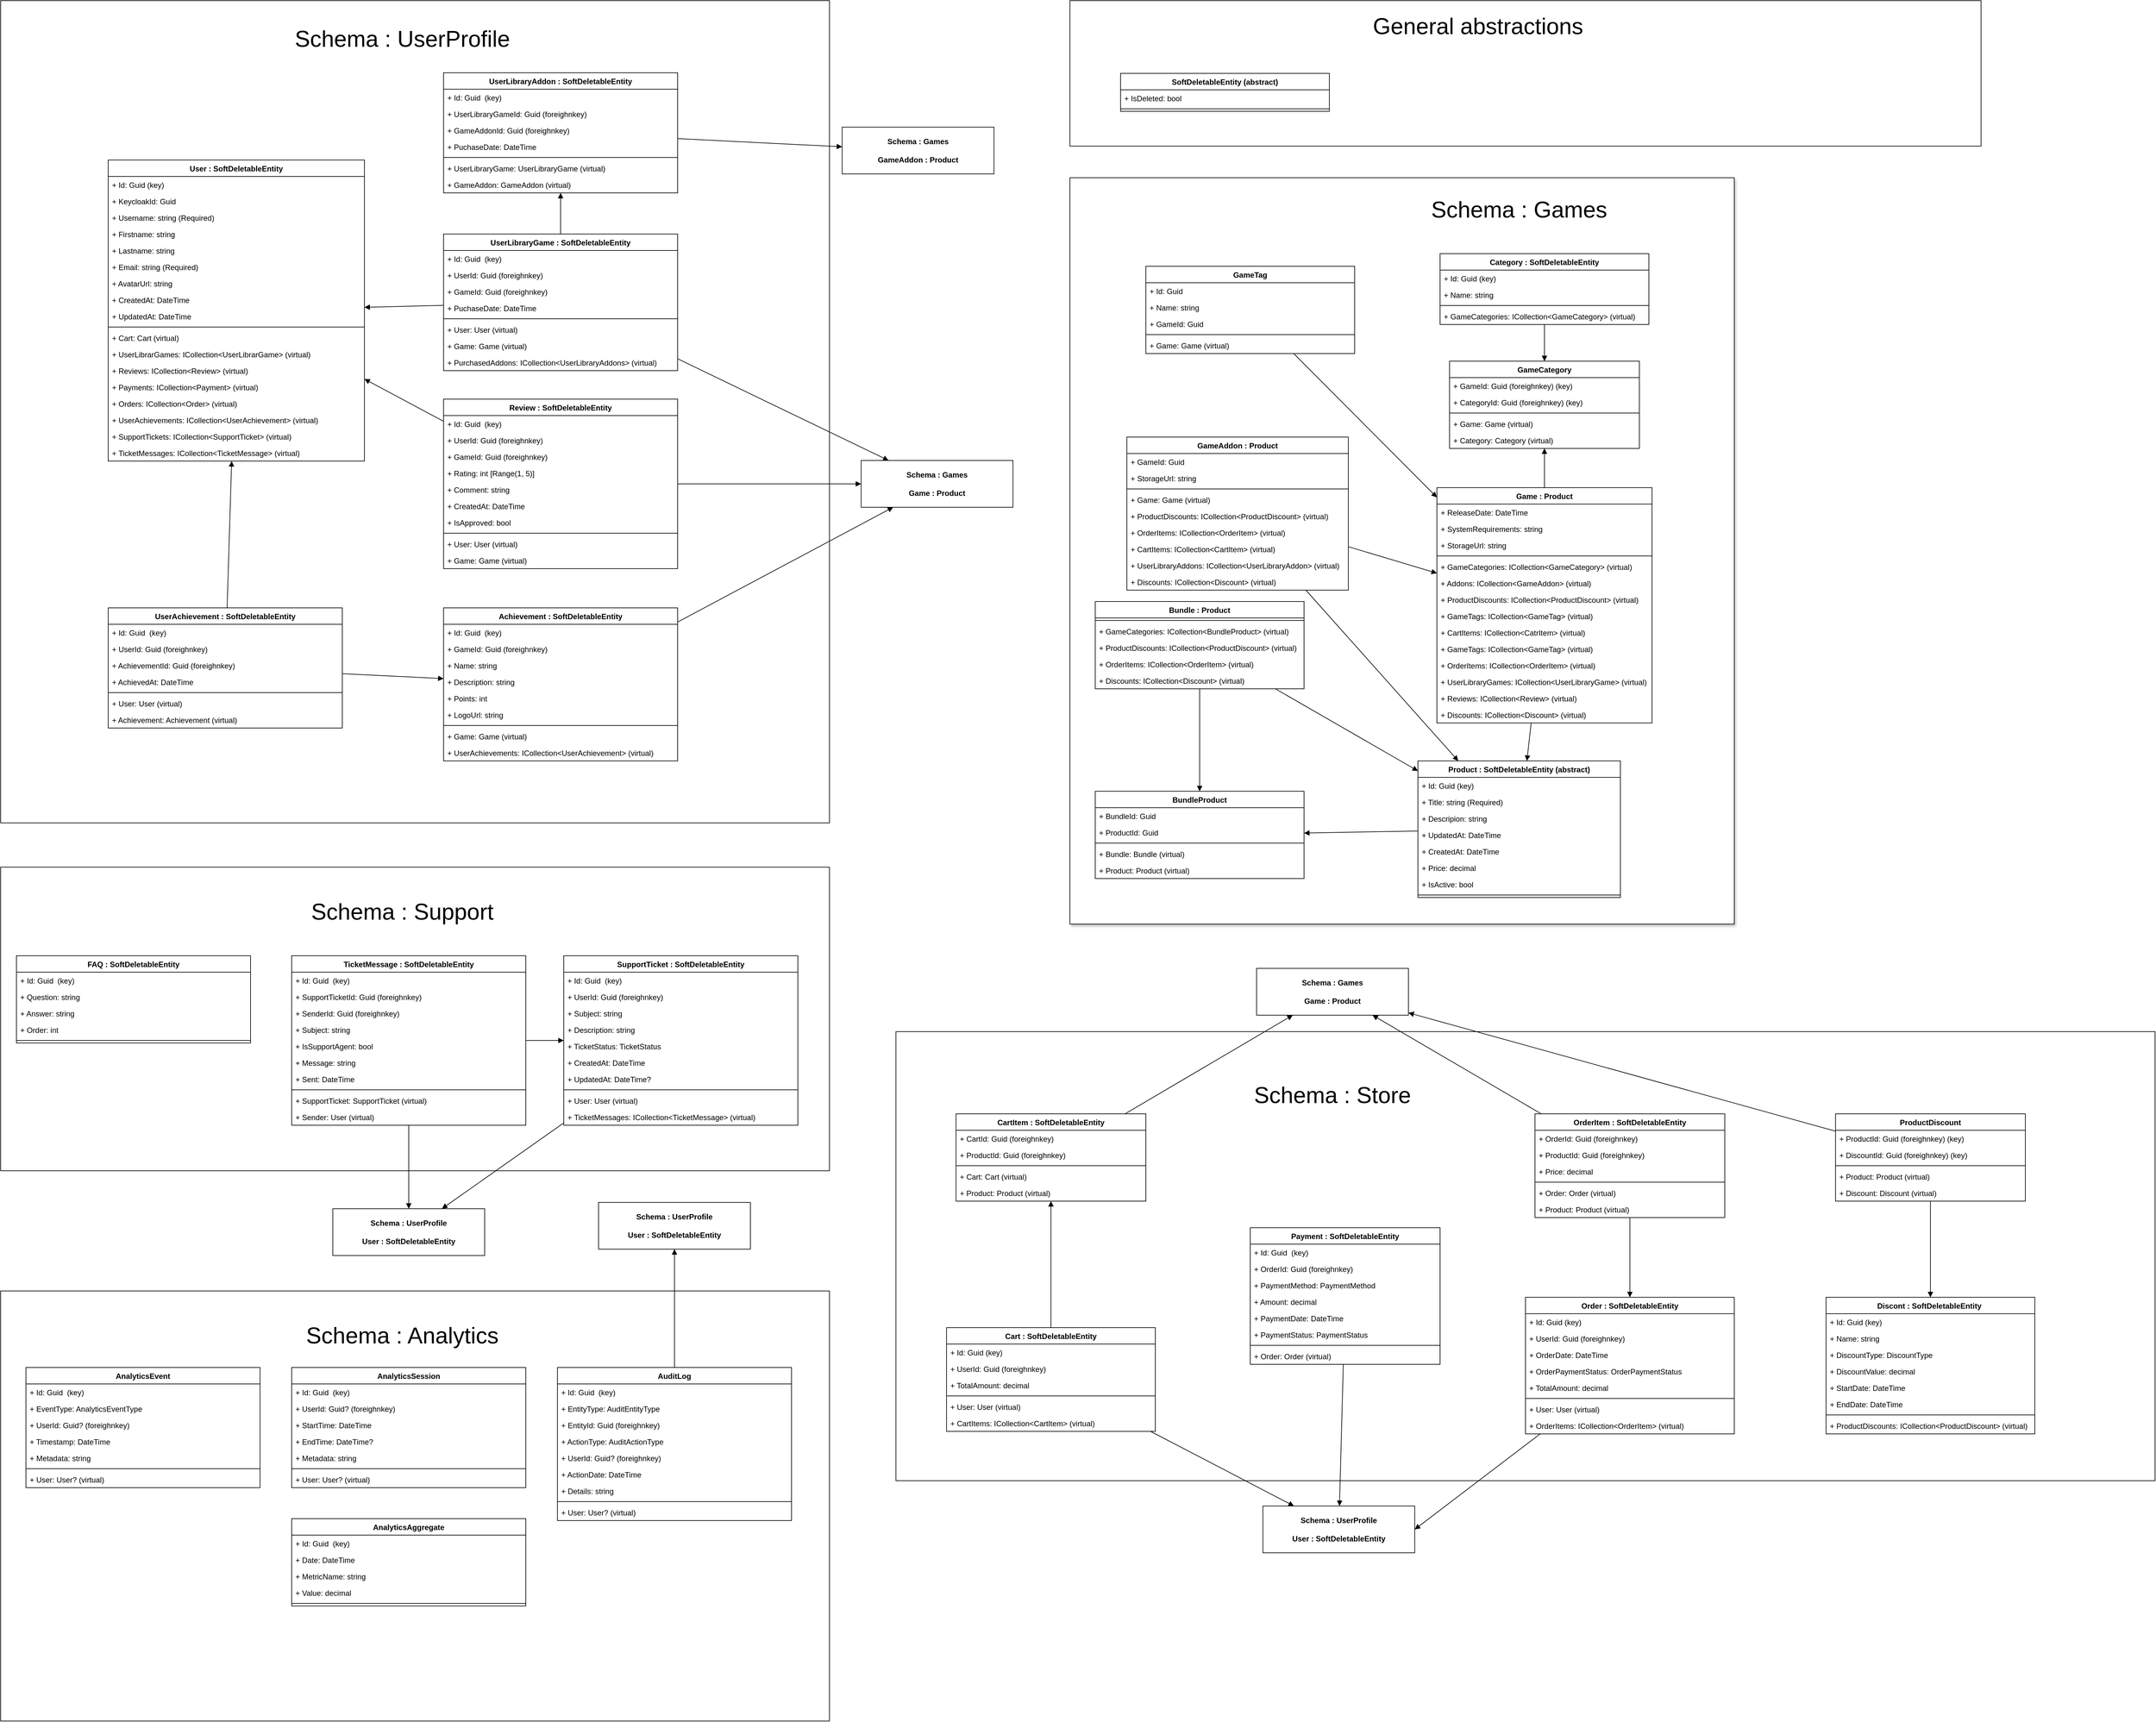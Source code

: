 <mxfile version="26.0.9">
  <diagram id="C5RBs43oDa-KdzZeNtuy" name="Page-1">
    <mxGraphModel dx="2965" dy="1981" grid="1" gridSize="10" guides="1" tooltips="1" connect="1" arrows="1" fold="1" page="1" pageScale="1" pageWidth="827" pageHeight="1169" math="0" shadow="0">
      <root>
        <mxCell id="WIyWlLk6GJQsqaUBKTNV-0" />
        <mxCell id="WIyWlLk6GJQsqaUBKTNV-1" parent="WIyWlLk6GJQsqaUBKTNV-0" />
        <mxCell id="hpsonxkA_LG1c_KUoqw7-232" value="" style="rounded=0;whiteSpace=wrap;html=1;fillColor=light-dark(#FFFFFF,#000000);" parent="WIyWlLk6GJQsqaUBKTNV-1" vertex="1">
          <mxGeometry x="-1450" y="-660" width="1310" height="1300" as="geometry" />
        </mxCell>
        <mxCell id="hpsonxkA_LG1c_KUoqw7-218" value="" style="rounded=0;whiteSpace=wrap;html=1;fillColor=light-dark(#FFFFFF,#000000);" parent="WIyWlLk6GJQsqaUBKTNV-1" vertex="1">
          <mxGeometry x="240" y="-660" width="1440" height="230" as="geometry" />
        </mxCell>
        <mxCell id="hpsonxkA_LG1c_KUoqw7-183" value="" style="rounded=0;whiteSpace=wrap;html=1;fillColor=light-dark(#FFFFFF,#000000);" parent="WIyWlLk6GJQsqaUBKTNV-1" vertex="1">
          <mxGeometry x="-35" y="970" width="1990" height="710" as="geometry" />
        </mxCell>
        <mxCell id="hpsonxkA_LG1c_KUoqw7-180" value="" style="rounded=0;whiteSpace=wrap;html=1;fillColor=light-dark(#FFFFFF,#000000);shadow=1;" parent="WIyWlLk6GJQsqaUBKTNV-1" vertex="1">
          <mxGeometry x="240" y="-380" width="1050" height="1180" as="geometry" />
        </mxCell>
        <mxCell id="hpsonxkA_LG1c_KUoqw7-5" value="User&amp;nbsp;: SoftDeletableEntity" style="swimlane;fontStyle=1;align=center;verticalAlign=top;childLayout=stackLayout;horizontal=1;startSize=26;horizontalStack=0;resizeParent=1;resizeParentMax=0;resizeLast=0;collapsible=1;marginBottom=0;whiteSpace=wrap;html=1;" parent="WIyWlLk6GJQsqaUBKTNV-1" vertex="1">
          <mxGeometry x="-1280" y="-408" width="405" height="476" as="geometry" />
        </mxCell>
        <mxCell id="hpsonxkA_LG1c_KUoqw7-6" value="+ Id: Guid (key)" style="text;strokeColor=none;fillColor=none;align=left;verticalAlign=top;spacingLeft=4;spacingRight=4;overflow=hidden;rotatable=0;points=[[0,0.5],[1,0.5]];portConstraint=eastwest;whiteSpace=wrap;html=1;" parent="hpsonxkA_LG1c_KUoqw7-5" vertex="1">
          <mxGeometry y="26" width="405" height="26" as="geometry" />
        </mxCell>
        <mxCell id="hpsonxkA_LG1c_KUoqw7-9" value="+ KeycloakId: Guid" style="text;strokeColor=none;fillColor=none;align=left;verticalAlign=top;spacingLeft=4;spacingRight=4;overflow=hidden;rotatable=0;points=[[0,0.5],[1,0.5]];portConstraint=eastwest;whiteSpace=wrap;html=1;" parent="hpsonxkA_LG1c_KUoqw7-5" vertex="1">
          <mxGeometry y="52" width="405" height="26" as="geometry" />
        </mxCell>
        <mxCell id="hpsonxkA_LG1c_KUoqw7-11" value="+ Username: string (Required)" style="text;strokeColor=none;fillColor=none;align=left;verticalAlign=top;spacingLeft=4;spacingRight=4;overflow=hidden;rotatable=0;points=[[0,0.5],[1,0.5]];portConstraint=eastwest;whiteSpace=wrap;html=1;" parent="hpsonxkA_LG1c_KUoqw7-5" vertex="1">
          <mxGeometry y="78" width="405" height="26" as="geometry" />
        </mxCell>
        <mxCell id="hpsonxkA_LG1c_KUoqw7-13" value="+ Firstname: string" style="text;strokeColor=none;fillColor=none;align=left;verticalAlign=top;spacingLeft=4;spacingRight=4;overflow=hidden;rotatable=0;points=[[0,0.5],[1,0.5]];portConstraint=eastwest;whiteSpace=wrap;html=1;" parent="hpsonxkA_LG1c_KUoqw7-5" vertex="1">
          <mxGeometry y="104" width="405" height="26" as="geometry" />
        </mxCell>
        <mxCell id="hpsonxkA_LG1c_KUoqw7-12" value="+ Lastname: string" style="text;strokeColor=none;fillColor=none;align=left;verticalAlign=top;spacingLeft=4;spacingRight=4;overflow=hidden;rotatable=0;points=[[0,0.5],[1,0.5]];portConstraint=eastwest;whiteSpace=wrap;html=1;" parent="hpsonxkA_LG1c_KUoqw7-5" vertex="1">
          <mxGeometry y="130" width="405" height="26" as="geometry" />
        </mxCell>
        <mxCell id="hpsonxkA_LG1c_KUoqw7-15" value="+ Email: string (Required)" style="text;strokeColor=none;fillColor=none;align=left;verticalAlign=top;spacingLeft=4;spacingRight=4;overflow=hidden;rotatable=0;points=[[0,0.5],[1,0.5]];portConstraint=eastwest;whiteSpace=wrap;html=1;" parent="hpsonxkA_LG1c_KUoqw7-5" vertex="1">
          <mxGeometry y="156" width="405" height="26" as="geometry" />
        </mxCell>
        <mxCell id="hpsonxkA_LG1c_KUoqw7-17" value="+ AvatarUrl: string" style="text;strokeColor=none;fillColor=none;align=left;verticalAlign=top;spacingLeft=4;spacingRight=4;overflow=hidden;rotatable=0;points=[[0,0.5],[1,0.5]];portConstraint=eastwest;whiteSpace=wrap;html=1;" parent="hpsonxkA_LG1c_KUoqw7-5" vertex="1">
          <mxGeometry y="182" width="405" height="26" as="geometry" />
        </mxCell>
        <mxCell id="hpsonxkA_LG1c_KUoqw7-18" value="+ CreatedAt: DateTime" style="text;strokeColor=none;fillColor=none;align=left;verticalAlign=top;spacingLeft=4;spacingRight=4;overflow=hidden;rotatable=0;points=[[0,0.5],[1,0.5]];portConstraint=eastwest;whiteSpace=wrap;html=1;" parent="hpsonxkA_LG1c_KUoqw7-5" vertex="1">
          <mxGeometry y="208" width="405" height="26" as="geometry" />
        </mxCell>
        <mxCell id="hpsonxkA_LG1c_KUoqw7-16" value="+ UpdatedAt: DateTime" style="text;strokeColor=none;fillColor=none;align=left;verticalAlign=top;spacingLeft=4;spacingRight=4;overflow=hidden;rotatable=0;points=[[0,0.5],[1,0.5]];portConstraint=eastwest;whiteSpace=wrap;html=1;" parent="hpsonxkA_LG1c_KUoqw7-5" vertex="1">
          <mxGeometry y="234" width="405" height="26" as="geometry" />
        </mxCell>
        <mxCell id="hpsonxkA_LG1c_KUoqw7-7" value="" style="line;strokeWidth=1;fillColor=none;align=left;verticalAlign=middle;spacingTop=-1;spacingLeft=3;spacingRight=3;rotatable=0;labelPosition=right;points=[];portConstraint=eastwest;strokeColor=inherit;" parent="hpsonxkA_LG1c_KUoqw7-5" vertex="1">
          <mxGeometry y="260" width="405" height="8" as="geometry" />
        </mxCell>
        <mxCell id="hpsonxkA_LG1c_KUoqw7-270" value="+ Cart: Cart (virtual)" style="text;strokeColor=none;fillColor=none;align=left;verticalAlign=top;spacingLeft=4;spacingRight=4;overflow=hidden;rotatable=0;points=[[0,0.5],[1,0.5]];portConstraint=eastwest;whiteSpace=wrap;html=1;" parent="hpsonxkA_LG1c_KUoqw7-5" vertex="1">
          <mxGeometry y="268" width="405" height="26" as="geometry" />
        </mxCell>
        <mxCell id="hpsonxkA_LG1c_KUoqw7-267" value="+ UserLibrarGames: ICollection&amp;lt;UserLibrarGame&amp;gt; (virtual)" style="text;strokeColor=none;fillColor=none;align=left;verticalAlign=top;spacingLeft=4;spacingRight=4;overflow=hidden;rotatable=0;points=[[0,0.5],[1,0.5]];portConstraint=eastwest;whiteSpace=wrap;html=1;" parent="hpsonxkA_LG1c_KUoqw7-5" vertex="1">
          <mxGeometry y="294" width="405" height="26" as="geometry" />
        </mxCell>
        <mxCell id="hpsonxkA_LG1c_KUoqw7-268" value="+ Reviews: ICollection&amp;lt;Review&amp;gt; (virtual)" style="text;strokeColor=none;fillColor=none;align=left;verticalAlign=top;spacingLeft=4;spacingRight=4;overflow=hidden;rotatable=0;points=[[0,0.5],[1,0.5]];portConstraint=eastwest;whiteSpace=wrap;html=1;" parent="hpsonxkA_LG1c_KUoqw7-5" vertex="1">
          <mxGeometry y="320" width="405" height="26" as="geometry" />
        </mxCell>
        <mxCell id="hpsonxkA_LG1c_KUoqw7-271" value="+ Payments: ICollection&amp;lt;Payment&amp;gt; (virtual)" style="text;strokeColor=none;fillColor=none;align=left;verticalAlign=top;spacingLeft=4;spacingRight=4;overflow=hidden;rotatable=0;points=[[0,0.5],[1,0.5]];portConstraint=eastwest;whiteSpace=wrap;html=1;" parent="hpsonxkA_LG1c_KUoqw7-5" vertex="1">
          <mxGeometry y="346" width="405" height="26" as="geometry" />
        </mxCell>
        <mxCell id="hpsonxkA_LG1c_KUoqw7-272" value="+ Orders: ICollection&amp;lt;Order&amp;gt; (virtual)" style="text;strokeColor=none;fillColor=none;align=left;verticalAlign=top;spacingLeft=4;spacingRight=4;overflow=hidden;rotatable=0;points=[[0,0.5],[1,0.5]];portConstraint=eastwest;whiteSpace=wrap;html=1;" parent="hpsonxkA_LG1c_KUoqw7-5" vertex="1">
          <mxGeometry y="372" width="405" height="26" as="geometry" />
        </mxCell>
        <mxCell id="hpsonxkA_LG1c_KUoqw7-307" value="+&amp;nbsp;&lt;span style=&quot;text-align: center;&quot;&gt;UserAchievements&lt;/span&gt;: ICollection&amp;lt;&lt;span style=&quot;text-align: center;&quot;&gt;UserAchievement&lt;/span&gt;&amp;gt; (virtual)" style="text;strokeColor=none;fillColor=none;align=left;verticalAlign=top;spacingLeft=4;spacingRight=4;overflow=hidden;rotatable=0;points=[[0,0.5],[1,0.5]];portConstraint=eastwest;whiteSpace=wrap;html=1;" parent="hpsonxkA_LG1c_KUoqw7-5" vertex="1">
          <mxGeometry y="398" width="405" height="26" as="geometry" />
        </mxCell>
        <mxCell id="hpsonxkA_LG1c_KUoqw7-350" value="+&amp;nbsp;&lt;span style=&quot;text-align: center;&quot;&gt;SupportTickets&lt;/span&gt;: ICollection&amp;lt;&lt;span style=&quot;text-align: center;&quot;&gt;SupportTicket&lt;/span&gt;&amp;gt; (virtual)" style="text;strokeColor=none;fillColor=none;align=left;verticalAlign=top;spacingLeft=4;spacingRight=4;overflow=hidden;rotatable=0;points=[[0,0.5],[1,0.5]];portConstraint=eastwest;whiteSpace=wrap;html=1;" parent="hpsonxkA_LG1c_KUoqw7-5" vertex="1">
          <mxGeometry y="424" width="405" height="26" as="geometry" />
        </mxCell>
        <mxCell id="hpsonxkA_LG1c_KUoqw7-351" value="+&amp;nbsp;&lt;span style=&quot;text-align: center;&quot;&gt;TicketMessages&lt;/span&gt;: ICollection&amp;lt;&lt;span style=&quot;text-align: center;&quot;&gt;TicketMessage&lt;/span&gt;&amp;gt; (virtual)" style="text;strokeColor=none;fillColor=none;align=left;verticalAlign=top;spacingLeft=4;spacingRight=4;overflow=hidden;rotatable=0;points=[[0,0.5],[1,0.5]];portConstraint=eastwest;whiteSpace=wrap;html=1;" parent="hpsonxkA_LG1c_KUoqw7-5" vertex="1">
          <mxGeometry y="450" width="405" height="26" as="geometry" />
        </mxCell>
        <mxCell id="hpsonxkA_LG1c_KUoqw7-20" value="Game : Product" style="swimlane;fontStyle=1;align=center;verticalAlign=top;childLayout=stackLayout;horizontal=1;startSize=26;horizontalStack=0;resizeParent=1;resizeParentMax=0;resizeLast=0;collapsible=1;marginBottom=0;whiteSpace=wrap;html=1;" parent="WIyWlLk6GJQsqaUBKTNV-1" vertex="1">
          <mxGeometry x="820" y="110" width="340" height="372" as="geometry" />
        </mxCell>
        <mxCell id="hpsonxkA_LG1c_KUoqw7-26" value="+ ReleaseDate: DateTime" style="text;strokeColor=none;fillColor=none;align=left;verticalAlign=top;spacingLeft=4;spacingRight=4;overflow=hidden;rotatable=0;points=[[0,0.5],[1,0.5]];portConstraint=eastwest;whiteSpace=wrap;html=1;" parent="hpsonxkA_LG1c_KUoqw7-20" vertex="1">
          <mxGeometry y="26" width="340" height="26" as="geometry" />
        </mxCell>
        <mxCell id="hpsonxkA_LG1c_KUoqw7-27" value="+ SystemRequirements: string" style="text;strokeColor=none;fillColor=none;align=left;verticalAlign=top;spacingLeft=4;spacingRight=4;overflow=hidden;rotatable=0;points=[[0,0.5],[1,0.5]];portConstraint=eastwest;whiteSpace=wrap;html=1;" parent="hpsonxkA_LG1c_KUoqw7-20" vertex="1">
          <mxGeometry y="52" width="340" height="26" as="geometry" />
        </mxCell>
        <mxCell id="hpsonxkA_LG1c_KUoqw7-28" value="+ StorageUrl: string" style="text;strokeColor=none;fillColor=none;align=left;verticalAlign=top;spacingLeft=4;spacingRight=4;overflow=hidden;rotatable=0;points=[[0,0.5],[1,0.5]];portConstraint=eastwest;whiteSpace=wrap;html=1;" parent="hpsonxkA_LG1c_KUoqw7-20" vertex="1">
          <mxGeometry y="78" width="340" height="26" as="geometry" />
        </mxCell>
        <mxCell id="hpsonxkA_LG1c_KUoqw7-32" value="" style="line;strokeWidth=1;fillColor=none;align=left;verticalAlign=middle;spacingTop=-1;spacingLeft=3;spacingRight=3;rotatable=0;labelPosition=right;points=[];portConstraint=eastwest;strokeColor=inherit;" parent="hpsonxkA_LG1c_KUoqw7-20" vertex="1">
          <mxGeometry y="104" width="340" height="8" as="geometry" />
        </mxCell>
        <mxCell id="hpsonxkA_LG1c_KUoqw7-34" value="+ GameCategories: ICollection&amp;lt;GameCategory&amp;gt; (virtual)" style="text;strokeColor=none;fillColor=none;align=left;verticalAlign=top;spacingLeft=4;spacingRight=4;overflow=hidden;rotatable=0;points=[[0,0.5],[1,0.5]];portConstraint=eastwest;whiteSpace=wrap;html=1;" parent="hpsonxkA_LG1c_KUoqw7-20" vertex="1">
          <mxGeometry y="112" width="340" height="26" as="geometry" />
        </mxCell>
        <mxCell id="hpsonxkA_LG1c_KUoqw7-142" value="+ Addons: ICollection&amp;lt;GameAddon&amp;gt; (virtual)" style="text;strokeColor=none;fillColor=none;align=left;verticalAlign=top;spacingLeft=4;spacingRight=4;overflow=hidden;rotatable=0;points=[[0,0.5],[1,0.5]];portConstraint=eastwest;whiteSpace=wrap;html=1;" parent="hpsonxkA_LG1c_KUoqw7-20" vertex="1">
          <mxGeometry y="138" width="340" height="26" as="geometry" />
        </mxCell>
        <mxCell id="hpsonxkA_LG1c_KUoqw7-85" value="+ ProductDiscounts: ICollection&amp;lt;ProductDiscount&amp;gt; (virtual)" style="text;strokeColor=none;fillColor=none;align=left;verticalAlign=top;spacingLeft=4;spacingRight=4;overflow=hidden;rotatable=0;points=[[0,0.5],[1,0.5]];portConstraint=eastwest;whiteSpace=wrap;html=1;" parent="hpsonxkA_LG1c_KUoqw7-20" vertex="1">
          <mxGeometry y="164" width="340" height="26" as="geometry" />
        </mxCell>
        <mxCell id="hpsonxkA_LG1c_KUoqw7-172" value="+ GameTags: ICollection&amp;lt;GameTag&amp;gt; (virtual)" style="text;strokeColor=none;fillColor=none;align=left;verticalAlign=top;spacingLeft=4;spacingRight=4;overflow=hidden;rotatable=0;points=[[0,0.5],[1,0.5]];portConstraint=eastwest;whiteSpace=wrap;html=1;" parent="hpsonxkA_LG1c_KUoqw7-20" vertex="1">
          <mxGeometry y="190" width="340" height="26" as="geometry" />
        </mxCell>
        <mxCell id="hpsonxkA_LG1c_KUoqw7-273" value="+ CartItems: ICollection&amp;lt;CatrItem&amp;gt; (virtual)" style="text;strokeColor=none;fillColor=none;align=left;verticalAlign=top;spacingLeft=4;spacingRight=4;overflow=hidden;rotatable=0;points=[[0,0.5],[1,0.5]];portConstraint=eastwest;whiteSpace=wrap;html=1;" parent="hpsonxkA_LG1c_KUoqw7-20" vertex="1">
          <mxGeometry y="216" width="340" height="26" as="geometry" />
        </mxCell>
        <mxCell id="hpsonxkA_LG1c_KUoqw7-274" value="+ GameTags: ICollection&amp;lt;GameTag&amp;gt; (virtual)" style="text;strokeColor=none;fillColor=none;align=left;verticalAlign=top;spacingLeft=4;spacingRight=4;overflow=hidden;rotatable=0;points=[[0,0.5],[1,0.5]];portConstraint=eastwest;whiteSpace=wrap;html=1;" parent="hpsonxkA_LG1c_KUoqw7-20" vertex="1">
          <mxGeometry y="242" width="340" height="26" as="geometry" />
        </mxCell>
        <mxCell id="hpsonxkA_LG1c_KUoqw7-275" value="+ OrderItems: ICollection&amp;lt;OrderItem&amp;gt; (virtual)" style="text;strokeColor=none;fillColor=none;align=left;verticalAlign=top;spacingLeft=4;spacingRight=4;overflow=hidden;rotatable=0;points=[[0,0.5],[1,0.5]];portConstraint=eastwest;whiteSpace=wrap;html=1;" parent="hpsonxkA_LG1c_KUoqw7-20" vertex="1">
          <mxGeometry y="268" width="340" height="26" as="geometry" />
        </mxCell>
        <mxCell id="hpsonxkA_LG1c_KUoqw7-278" value="+&amp;nbsp;&lt;span style=&quot;text-align: center;&quot;&gt;UserLibraryGames&lt;/span&gt;: ICollection&amp;lt;&lt;span style=&quot;text-align: center;&quot;&gt;UserLibraryGame&lt;/span&gt;&amp;gt; (virtual)" style="text;strokeColor=none;fillColor=none;align=left;verticalAlign=top;spacingLeft=4;spacingRight=4;overflow=hidden;rotatable=0;points=[[0,0.5],[1,0.5]];portConstraint=eastwest;whiteSpace=wrap;html=1;" parent="hpsonxkA_LG1c_KUoqw7-20" vertex="1">
          <mxGeometry y="294" width="340" height="26" as="geometry" />
        </mxCell>
        <mxCell id="hpsonxkA_LG1c_KUoqw7-279" value="+&amp;nbsp;&lt;span style=&quot;text-align: center;&quot;&gt;Reviews&lt;/span&gt;: ICollection&amp;lt;&lt;span style=&quot;text-align: center;&quot;&gt;Review&lt;/span&gt;&amp;gt; (virtual)" style="text;strokeColor=none;fillColor=none;align=left;verticalAlign=top;spacingLeft=4;spacingRight=4;overflow=hidden;rotatable=0;points=[[0,0.5],[1,0.5]];portConstraint=eastwest;whiteSpace=wrap;html=1;" parent="hpsonxkA_LG1c_KUoqw7-20" vertex="1">
          <mxGeometry y="320" width="340" height="26" as="geometry" />
        </mxCell>
        <mxCell id="xZ0Wn-mFjBRzZuzrVX0f-6" value="+ Discounts: ICollection&amp;lt;Discount&amp;gt; (virtual)" style="text;strokeColor=none;fillColor=none;align=left;verticalAlign=top;spacingLeft=4;spacingRight=4;overflow=hidden;rotatable=0;points=[[0,0.5],[1,0.5]];portConstraint=eastwest;whiteSpace=wrap;html=1;" vertex="1" parent="hpsonxkA_LG1c_KUoqw7-20">
          <mxGeometry y="346" width="340" height="26" as="geometry" />
        </mxCell>
        <mxCell id="hpsonxkA_LG1c_KUoqw7-35" value="GameCategory" style="swimlane;fontStyle=1;align=center;verticalAlign=top;childLayout=stackLayout;horizontal=1;startSize=26;horizontalStack=0;resizeParent=1;resizeParentMax=0;resizeLast=0;collapsible=1;marginBottom=0;whiteSpace=wrap;html=1;" parent="WIyWlLk6GJQsqaUBKTNV-1" vertex="1">
          <mxGeometry x="840" y="-90" width="300" height="138" as="geometry" />
        </mxCell>
        <mxCell id="hpsonxkA_LG1c_KUoqw7-39" value="+ GameId: Guid (foreighnkey) (key)" style="text;strokeColor=none;fillColor=none;align=left;verticalAlign=top;spacingLeft=4;spacingRight=4;overflow=hidden;rotatable=0;points=[[0,0.5],[1,0.5]];portConstraint=eastwest;whiteSpace=wrap;html=1;" parent="hpsonxkA_LG1c_KUoqw7-35" vertex="1">
          <mxGeometry y="26" width="300" height="26" as="geometry" />
        </mxCell>
        <mxCell id="hpsonxkA_LG1c_KUoqw7-41" value="+ CategoryId: Guid (foreighnkey) (key)" style="text;strokeColor=none;fillColor=none;align=left;verticalAlign=top;spacingLeft=4;spacingRight=4;overflow=hidden;rotatable=0;points=[[0,0.5],[1,0.5]];portConstraint=eastwest;whiteSpace=wrap;html=1;" parent="hpsonxkA_LG1c_KUoqw7-35" vertex="1">
          <mxGeometry y="52" width="300" height="26" as="geometry" />
        </mxCell>
        <mxCell id="hpsonxkA_LG1c_KUoqw7-49" value="" style="line;strokeWidth=1;fillColor=none;align=left;verticalAlign=middle;spacingTop=-1;spacingLeft=3;spacingRight=3;rotatable=0;labelPosition=right;points=[];portConstraint=eastwest;strokeColor=inherit;" parent="hpsonxkA_LG1c_KUoqw7-35" vertex="1">
          <mxGeometry y="78" width="300" height="8" as="geometry" />
        </mxCell>
        <mxCell id="hpsonxkA_LG1c_KUoqw7-40" value="+ Game: Game (virtual)" style="text;strokeColor=none;fillColor=none;align=left;verticalAlign=top;spacingLeft=4;spacingRight=4;overflow=hidden;rotatable=0;points=[[0,0.5],[1,0.5]];portConstraint=eastwest;whiteSpace=wrap;html=1;" parent="hpsonxkA_LG1c_KUoqw7-35" vertex="1">
          <mxGeometry y="86" width="300" height="26" as="geometry" />
        </mxCell>
        <mxCell id="hpsonxkA_LG1c_KUoqw7-42" value="+ Category: Category (virtual)" style="text;strokeColor=none;fillColor=none;align=left;verticalAlign=top;spacingLeft=4;spacingRight=4;overflow=hidden;rotatable=0;points=[[0,0.5],[1,0.5]];portConstraint=eastwest;whiteSpace=wrap;html=1;" parent="hpsonxkA_LG1c_KUoqw7-35" vertex="1">
          <mxGeometry y="112" width="300" height="26" as="geometry" />
        </mxCell>
        <mxCell id="hpsonxkA_LG1c_KUoqw7-50" value="Category&amp;nbsp;: SoftDeletableEntity" style="swimlane;fontStyle=1;align=center;verticalAlign=top;childLayout=stackLayout;horizontal=1;startSize=26;horizontalStack=0;resizeParent=1;resizeParentMax=0;resizeLast=0;collapsible=1;marginBottom=0;whiteSpace=wrap;html=1;" parent="WIyWlLk6GJQsqaUBKTNV-1" vertex="1">
          <mxGeometry x="825" y="-260" width="330" height="112" as="geometry" />
        </mxCell>
        <mxCell id="hpsonxkA_LG1c_KUoqw7-51" value="+ Id: Guid (key)" style="text;strokeColor=none;fillColor=none;align=left;verticalAlign=top;spacingLeft=4;spacingRight=4;overflow=hidden;rotatable=0;points=[[0,0.5],[1,0.5]];portConstraint=eastwest;whiteSpace=wrap;html=1;" parent="hpsonxkA_LG1c_KUoqw7-50" vertex="1">
          <mxGeometry y="26" width="330" height="26" as="geometry" />
        </mxCell>
        <mxCell id="hpsonxkA_LG1c_KUoqw7-52" value="+ Name: string" style="text;strokeColor=none;fillColor=none;align=left;verticalAlign=top;spacingLeft=4;spacingRight=4;overflow=hidden;rotatable=0;points=[[0,0.5],[1,0.5]];portConstraint=eastwest;whiteSpace=wrap;html=1;" parent="hpsonxkA_LG1c_KUoqw7-50" vertex="1">
          <mxGeometry y="52" width="330" height="26" as="geometry" />
        </mxCell>
        <mxCell id="hpsonxkA_LG1c_KUoqw7-55" value="" style="line;strokeWidth=1;fillColor=none;align=left;verticalAlign=middle;spacingTop=-1;spacingLeft=3;spacingRight=3;rotatable=0;labelPosition=right;points=[];portConstraint=eastwest;strokeColor=inherit;" parent="hpsonxkA_LG1c_KUoqw7-50" vertex="1">
          <mxGeometry y="78" width="330" height="8" as="geometry" />
        </mxCell>
        <mxCell id="hpsonxkA_LG1c_KUoqw7-53" value="+ GameCategories: ICollection&amp;lt;GameCategory&amp;gt; (virtual)" style="text;strokeColor=none;fillColor=none;align=left;verticalAlign=top;spacingLeft=4;spacingRight=4;overflow=hidden;rotatable=0;points=[[0,0.5],[1,0.5]];portConstraint=eastwest;whiteSpace=wrap;html=1;" parent="hpsonxkA_LG1c_KUoqw7-50" vertex="1">
          <mxGeometry y="86" width="330" height="26" as="geometry" />
        </mxCell>
        <mxCell id="hpsonxkA_LG1c_KUoqw7-56" value="CartItem : SoftDeletableEntity&lt;span style=&quot;color: rgba(0, 0, 0, 0); font-family: monospace; font-size: 0px; font-weight: 400; text-align: start; text-wrap: nowrap;&quot;&gt;%3CmxGraphModel%3E%3Croot%3E%3CmxCell%20id%3D%220%22%2F%3E%3CmxCell%20id%3D%221%22%20parent%3D%220%22%2F%3E%3CmxCell%20id%3D%222%22%20value%3D%22%22%20style%3D%22html%3D1%3BverticalAlign%3Dbottom%3BendArrow%3Dblock%3Bcurved%3D0%3Brounded%3D0%3B%22%20edge%3D%221%22%20parent%3D%221%22%3E%3CmxGeometry%20width%3D%2280%22%20relative%3D%221%22%20as%3D%22geometry%22%3E%3CmxPoint%20x%3D%221030%22%20y%3D%22630%22%20as%3D%22sourcePoint%22%2F%3E%3CmxPoint%20x%3D%221030%22%20y%3D%22568%22%20as%3D%22targetPoint%22%2F%3E%3C%2FmxGeometry%3E%3C%2FmxCell%3E%3C%2Froot%3E%3C%2FmxGraphModel%3E&lt;/span&gt;&lt;span style=&quot;color: rgba(0, 0, 0, 0); font-family: monospace; font-size: 0px; font-weight: 400; text-align: start; text-wrap: nowrap;&quot;&gt;%3CmxGraphModel%3E%3Croot%3E%3CmxCell%20id%3D%220%22%2F%3E%3CmxCell%20id%3D%221%22%20parent%3D%220%22%2F%3E%3CmxCell%20id%3D%222%22%20value%3D%22%22%20style%3D%22html%3D1%3BverticalAlign%3Dbottom%3BendArrow%3Dblock%3Bcurved%3D0%3Brounded%3D0%3B%22%20edge%3D%221%22%20parent%3D%221%22%3E%3CmxGeometry%20width%3D%2280%22%20relative%3D%221%22%20as%3D%22geometry%22%3E%3CmxPoint%20x%3D%221030%22%20y%3D%22630%22%20as%3D%22sourcePoint%22%2F%3E%3CmxPoint%20x%3D%221030%22%20y%3D%22568%22%20as%3D%22targetPoint%22%2F%3E%3C%2FmxGeometry%3E%3C%2FmxCell%3E%3C%2Froot%3E%3C%2FmxGraphModel%3E&lt;/span&gt;" style="swimlane;fontStyle=1;align=center;verticalAlign=top;childLayout=stackLayout;horizontal=1;startSize=26;horizontalStack=0;resizeParent=1;resizeParentMax=0;resizeLast=0;collapsible=1;marginBottom=0;whiteSpace=wrap;html=1;" parent="WIyWlLk6GJQsqaUBKTNV-1" vertex="1">
          <mxGeometry x="60" y="1100" width="300" height="138" as="geometry" />
        </mxCell>
        <mxCell id="hpsonxkA_LG1c_KUoqw7-58" value="+ CartId: Guid (foreighnkey)&amp;nbsp;" style="text;strokeColor=none;fillColor=none;align=left;verticalAlign=top;spacingLeft=4;spacingRight=4;overflow=hidden;rotatable=0;points=[[0,0.5],[1,0.5]];portConstraint=eastwest;whiteSpace=wrap;html=1;" parent="hpsonxkA_LG1c_KUoqw7-56" vertex="1">
          <mxGeometry y="26" width="300" height="26" as="geometry" />
        </mxCell>
        <mxCell id="hpsonxkA_LG1c_KUoqw7-57" value="+ ProductId: Guid (foreighnkey)" style="text;strokeColor=none;fillColor=none;align=left;verticalAlign=top;spacingLeft=4;spacingRight=4;overflow=hidden;rotatable=0;points=[[0,0.5],[1,0.5]];portConstraint=eastwest;whiteSpace=wrap;html=1;" parent="hpsonxkA_LG1c_KUoqw7-56" vertex="1">
          <mxGeometry y="52" width="300" height="26" as="geometry" />
        </mxCell>
        <mxCell id="hpsonxkA_LG1c_KUoqw7-59" value="" style="line;strokeWidth=1;fillColor=none;align=left;verticalAlign=middle;spacingTop=-1;spacingLeft=3;spacingRight=3;rotatable=0;labelPosition=right;points=[];portConstraint=eastwest;strokeColor=inherit;" parent="hpsonxkA_LG1c_KUoqw7-56" vertex="1">
          <mxGeometry y="78" width="300" height="8" as="geometry" />
        </mxCell>
        <mxCell id="hpsonxkA_LG1c_KUoqw7-61" value="+ Cart: Cart (virtual)" style="text;strokeColor=none;fillColor=none;align=left;verticalAlign=top;spacingLeft=4;spacingRight=4;overflow=hidden;rotatable=0;points=[[0,0.5],[1,0.5]];portConstraint=eastwest;whiteSpace=wrap;html=1;" parent="hpsonxkA_LG1c_KUoqw7-56" vertex="1">
          <mxGeometry y="86" width="300" height="26" as="geometry" />
        </mxCell>
        <mxCell id="hpsonxkA_LG1c_KUoqw7-60" value="+ Product: Product (virtual)" style="text;strokeColor=none;fillColor=none;align=left;verticalAlign=top;spacingLeft=4;spacingRight=4;overflow=hidden;rotatable=0;points=[[0,0.5],[1,0.5]];portConstraint=eastwest;whiteSpace=wrap;html=1;" parent="hpsonxkA_LG1c_KUoqw7-56" vertex="1">
          <mxGeometry y="112" width="300" height="26" as="geometry" />
        </mxCell>
        <mxCell id="hpsonxkA_LG1c_KUoqw7-65" value="SoftDeletableEntity (abstract)" style="swimlane;fontStyle=1;align=center;verticalAlign=top;childLayout=stackLayout;horizontal=1;startSize=26;horizontalStack=0;resizeParent=1;resizeParentMax=0;resizeLast=0;collapsible=1;marginBottom=0;whiteSpace=wrap;html=1;" parent="WIyWlLk6GJQsqaUBKTNV-1" vertex="1">
          <mxGeometry x="320" y="-545" width="330" height="60" as="geometry" />
        </mxCell>
        <mxCell id="hpsonxkA_LG1c_KUoqw7-66" value="+ IsDeleted: bool" style="text;strokeColor=none;fillColor=none;align=left;verticalAlign=top;spacingLeft=4;spacingRight=4;overflow=hidden;rotatable=0;points=[[0,0.5],[1,0.5]];portConstraint=eastwest;whiteSpace=wrap;html=1;" parent="hpsonxkA_LG1c_KUoqw7-65" vertex="1">
          <mxGeometry y="26" width="330" height="26" as="geometry" />
        </mxCell>
        <mxCell id="hpsonxkA_LG1c_KUoqw7-68" value="" style="line;strokeWidth=1;fillColor=none;align=left;verticalAlign=middle;spacingTop=-1;spacingLeft=3;spacingRight=3;rotatable=0;labelPosition=right;points=[];portConstraint=eastwest;strokeColor=inherit;" parent="hpsonxkA_LG1c_KUoqw7-65" vertex="1">
          <mxGeometry y="52" width="330" height="8" as="geometry" />
        </mxCell>
        <mxCell id="hpsonxkA_LG1c_KUoqw7-70" value="Product : SoftDeletableEntity (abstract)" style="swimlane;fontStyle=1;align=center;verticalAlign=top;childLayout=stackLayout;horizontal=1;startSize=26;horizontalStack=0;resizeParent=1;resizeParentMax=0;resizeLast=0;collapsible=1;marginBottom=0;whiteSpace=wrap;html=1;" parent="WIyWlLk6GJQsqaUBKTNV-1" vertex="1">
          <mxGeometry x="790" y="542" width="320" height="216" as="geometry" />
        </mxCell>
        <mxCell id="hpsonxkA_LG1c_KUoqw7-71" value="+ Id: Guid (key)" style="text;strokeColor=none;fillColor=none;align=left;verticalAlign=top;spacingLeft=4;spacingRight=4;overflow=hidden;rotatable=0;points=[[0,0.5],[1,0.5]];portConstraint=eastwest;whiteSpace=wrap;html=1;" parent="hpsonxkA_LG1c_KUoqw7-70" vertex="1">
          <mxGeometry y="26" width="320" height="26" as="geometry" />
        </mxCell>
        <mxCell id="hpsonxkA_LG1c_KUoqw7-72" value="+ Title: string (Required)" style="text;strokeColor=none;fillColor=none;align=left;verticalAlign=top;spacingLeft=4;spacingRight=4;overflow=hidden;rotatable=0;points=[[0,0.5],[1,0.5]];portConstraint=eastwest;whiteSpace=wrap;html=1;" parent="hpsonxkA_LG1c_KUoqw7-70" vertex="1">
          <mxGeometry y="52" width="320" height="26" as="geometry" />
        </mxCell>
        <mxCell id="hpsonxkA_LG1c_KUoqw7-73" value="+ Descripion: string&amp;nbsp;" style="text;strokeColor=none;fillColor=none;align=left;verticalAlign=top;spacingLeft=4;spacingRight=4;overflow=hidden;rotatable=0;points=[[0,0.5],[1,0.5]];portConstraint=eastwest;whiteSpace=wrap;html=1;" parent="hpsonxkA_LG1c_KUoqw7-70" vertex="1">
          <mxGeometry y="78" width="320" height="26" as="geometry" />
        </mxCell>
        <mxCell id="hpsonxkA_LG1c_KUoqw7-102" value="+ UpdatedAt: DateTime" style="text;strokeColor=none;fillColor=none;align=left;verticalAlign=top;spacingLeft=4;spacingRight=4;overflow=hidden;rotatable=0;points=[[0,0.5],[1,0.5]];portConstraint=eastwest;whiteSpace=wrap;html=1;" parent="hpsonxkA_LG1c_KUoqw7-70" vertex="1">
          <mxGeometry y="104" width="320" height="26" as="geometry" />
        </mxCell>
        <mxCell id="hpsonxkA_LG1c_KUoqw7-101" value="+ CreatedAt: DateTime" style="text;strokeColor=none;fillColor=none;align=left;verticalAlign=top;spacingLeft=4;spacingRight=4;overflow=hidden;rotatable=0;points=[[0,0.5],[1,0.5]];portConstraint=eastwest;whiteSpace=wrap;html=1;" parent="hpsonxkA_LG1c_KUoqw7-70" vertex="1">
          <mxGeometry y="130" width="320" height="26" as="geometry" />
        </mxCell>
        <mxCell id="hpsonxkA_LG1c_KUoqw7-76" value="+ Price: decimal" style="text;strokeColor=none;fillColor=none;align=left;verticalAlign=top;spacingLeft=4;spacingRight=4;overflow=hidden;rotatable=0;points=[[0,0.5],[1,0.5]];portConstraint=eastwest;whiteSpace=wrap;html=1;" parent="hpsonxkA_LG1c_KUoqw7-70" vertex="1">
          <mxGeometry y="156" width="320" height="26" as="geometry" />
        </mxCell>
        <mxCell id="hpsonxkA_LG1c_KUoqw7-103" value="+ IsActive: bool" style="text;strokeColor=none;fillColor=none;align=left;verticalAlign=top;spacingLeft=4;spacingRight=4;overflow=hidden;rotatable=0;points=[[0,0.5],[1,0.5]];portConstraint=eastwest;whiteSpace=wrap;html=1;" parent="hpsonxkA_LG1c_KUoqw7-70" vertex="1">
          <mxGeometry y="182" width="320" height="26" as="geometry" />
        </mxCell>
        <mxCell id="hpsonxkA_LG1c_KUoqw7-81" value="" style="line;strokeWidth=1;fillColor=none;align=left;verticalAlign=middle;spacingTop=-1;spacingLeft=3;spacingRight=3;rotatable=0;labelPosition=right;points=[];portConstraint=eastwest;strokeColor=inherit;" parent="hpsonxkA_LG1c_KUoqw7-70" vertex="1">
          <mxGeometry y="208" width="320" height="8" as="geometry" />
        </mxCell>
        <mxCell id="hpsonxkA_LG1c_KUoqw7-87" value="" style="html=1;verticalAlign=bottom;endArrow=block;curved=0;rounded=0;" parent="WIyWlLk6GJQsqaUBKTNV-1" source="hpsonxkA_LG1c_KUoqw7-20" target="hpsonxkA_LG1c_KUoqw7-35" edge="1">
          <mxGeometry width="80" relative="1" as="geometry">
            <mxPoint x="1150" y="170" as="sourcePoint" />
            <mxPoint x="1230" y="170" as="targetPoint" />
          </mxGeometry>
        </mxCell>
        <mxCell id="hpsonxkA_LG1c_KUoqw7-88" value="" style="html=1;verticalAlign=bottom;endArrow=block;curved=0;rounded=0;" parent="WIyWlLk6GJQsqaUBKTNV-1" source="hpsonxkA_LG1c_KUoqw7-50" target="hpsonxkA_LG1c_KUoqw7-35" edge="1">
          <mxGeometry width="80" relative="1" as="geometry">
            <mxPoint x="1130" y="192" as="sourcePoint" />
            <mxPoint x="1290" y="175" as="targetPoint" />
          </mxGeometry>
        </mxCell>
        <mxCell id="hpsonxkA_LG1c_KUoqw7-89" value="" style="html=1;verticalAlign=bottom;endArrow=block;curved=0;rounded=0;" parent="WIyWlLk6GJQsqaUBKTNV-1" source="hpsonxkA_LG1c_KUoqw7-20" target="hpsonxkA_LG1c_KUoqw7-70" edge="1">
          <mxGeometry width="80" relative="1" as="geometry">
            <mxPoint x="1140" y="202" as="sourcePoint" />
            <mxPoint x="1300" y="185" as="targetPoint" />
          </mxGeometry>
        </mxCell>
        <mxCell id="hpsonxkA_LG1c_KUoqw7-91" value="GameAddon : Product" style="swimlane;fontStyle=1;align=center;verticalAlign=top;childLayout=stackLayout;horizontal=1;startSize=26;horizontalStack=0;resizeParent=1;resizeParentMax=0;resizeLast=0;collapsible=1;marginBottom=0;whiteSpace=wrap;html=1;" parent="WIyWlLk6GJQsqaUBKTNV-1" vertex="1">
          <mxGeometry x="330" y="30" width="350" height="242" as="geometry" />
        </mxCell>
        <mxCell id="hpsonxkA_LG1c_KUoqw7-92" value="+ GameId: Guid" style="text;strokeColor=none;fillColor=none;align=left;verticalAlign=top;spacingLeft=4;spacingRight=4;overflow=hidden;rotatable=0;points=[[0,0.5],[1,0.5]];portConstraint=eastwest;whiteSpace=wrap;html=1;" parent="hpsonxkA_LG1c_KUoqw7-91" vertex="1">
          <mxGeometry y="26" width="350" height="26" as="geometry" />
        </mxCell>
        <mxCell id="hpsonxkA_LG1c_KUoqw7-98" value="+ StorageUrl: string" style="text;strokeColor=none;fillColor=none;align=left;verticalAlign=top;spacingLeft=4;spacingRight=4;overflow=hidden;rotatable=0;points=[[0,0.5],[1,0.5]];portConstraint=eastwest;whiteSpace=wrap;html=1;" parent="hpsonxkA_LG1c_KUoqw7-91" vertex="1">
          <mxGeometry y="52" width="350" height="26" as="geometry" />
        </mxCell>
        <mxCell id="hpsonxkA_LG1c_KUoqw7-94" value="" style="line;strokeWidth=1;fillColor=none;align=left;verticalAlign=middle;spacingTop=-1;spacingLeft=3;spacingRight=3;rotatable=0;labelPosition=right;points=[];portConstraint=eastwest;strokeColor=inherit;" parent="hpsonxkA_LG1c_KUoqw7-91" vertex="1">
          <mxGeometry y="78" width="350" height="8" as="geometry" />
        </mxCell>
        <mxCell id="hpsonxkA_LG1c_KUoqw7-95" value="+ Game: Game (virtual)" style="text;strokeColor=none;fillColor=none;align=left;verticalAlign=top;spacingLeft=4;spacingRight=4;overflow=hidden;rotatable=0;points=[[0,0.5],[1,0.5]];portConstraint=eastwest;whiteSpace=wrap;html=1;" parent="hpsonxkA_LG1c_KUoqw7-91" vertex="1">
          <mxGeometry y="86" width="350" height="26" as="geometry" />
        </mxCell>
        <mxCell id="hpsonxkA_LG1c_KUoqw7-143" value="+ ProductDiscounts: ICollection&amp;lt;ProductDiscount&amp;gt; (virtual)" style="text;strokeColor=none;fillColor=none;align=left;verticalAlign=top;spacingLeft=4;spacingRight=4;overflow=hidden;rotatable=0;points=[[0,0.5],[1,0.5]];portConstraint=eastwest;whiteSpace=wrap;html=1;" parent="hpsonxkA_LG1c_KUoqw7-91" vertex="1">
          <mxGeometry y="112" width="350" height="26" as="geometry" />
        </mxCell>
        <mxCell id="hpsonxkA_LG1c_KUoqw7-276" value="+ OrderItems: ICollection&amp;lt;OrderItem&amp;gt; (virtual)" style="text;strokeColor=none;fillColor=none;align=left;verticalAlign=top;spacingLeft=4;spacingRight=4;overflow=hidden;rotatable=0;points=[[0,0.5],[1,0.5]];portConstraint=eastwest;whiteSpace=wrap;html=1;" parent="hpsonxkA_LG1c_KUoqw7-91" vertex="1">
          <mxGeometry y="138" width="350" height="26" as="geometry" />
        </mxCell>
        <mxCell id="xZ0Wn-mFjBRzZuzrVX0f-7" value="+ CartItems: ICollection&amp;lt;CartItem&amp;gt; (virtual)" style="text;strokeColor=none;fillColor=none;align=left;verticalAlign=top;spacingLeft=4;spacingRight=4;overflow=hidden;rotatable=0;points=[[0,0.5],[1,0.5]];portConstraint=eastwest;whiteSpace=wrap;html=1;" vertex="1" parent="hpsonxkA_LG1c_KUoqw7-91">
          <mxGeometry y="164" width="350" height="26" as="geometry" />
        </mxCell>
        <mxCell id="hpsonxkA_LG1c_KUoqw7-280" value="+&amp;nbsp;&lt;span style=&quot;text-align: center;&quot;&gt;UserLibraryAddons&lt;/span&gt;: ICollection&amp;lt;&lt;span style=&quot;text-align: center;&quot;&gt;UserLibraryAddon&lt;/span&gt;&amp;gt; (virtual)" style="text;strokeColor=none;fillColor=none;align=left;verticalAlign=top;spacingLeft=4;spacingRight=4;overflow=hidden;rotatable=0;points=[[0,0.5],[1,0.5]];portConstraint=eastwest;whiteSpace=wrap;html=1;" parent="hpsonxkA_LG1c_KUoqw7-91" vertex="1">
          <mxGeometry y="190" width="350" height="26" as="geometry" />
        </mxCell>
        <mxCell id="xZ0Wn-mFjBRzZuzrVX0f-5" value="+ Discounts: ICollection&amp;lt;Discount&amp;gt; (virtual)" style="text;strokeColor=none;fillColor=none;align=left;verticalAlign=top;spacingLeft=4;spacingRight=4;overflow=hidden;rotatable=0;points=[[0,0.5],[1,0.5]];portConstraint=eastwest;whiteSpace=wrap;html=1;" vertex="1" parent="hpsonxkA_LG1c_KUoqw7-91">
          <mxGeometry y="216" width="350" height="26" as="geometry" />
        </mxCell>
        <mxCell id="hpsonxkA_LG1c_KUoqw7-96" value="" style="html=1;verticalAlign=bottom;endArrow=block;curved=0;rounded=0;" parent="WIyWlLk6GJQsqaUBKTNV-1" source="hpsonxkA_LG1c_KUoqw7-91" target="hpsonxkA_LG1c_KUoqw7-70" edge="1">
          <mxGeometry width="80" relative="1" as="geometry">
            <mxPoint x="1130" y="192" as="sourcePoint" />
            <mxPoint x="1290" y="175" as="targetPoint" />
          </mxGeometry>
        </mxCell>
        <mxCell id="hpsonxkA_LG1c_KUoqw7-104" value="Bundle : Product" style="swimlane;fontStyle=1;align=center;verticalAlign=top;childLayout=stackLayout;horizontal=1;startSize=26;horizontalStack=0;resizeParent=1;resizeParentMax=0;resizeLast=0;collapsible=1;marginBottom=0;whiteSpace=wrap;html=1;" parent="WIyWlLk6GJQsqaUBKTNV-1" vertex="1">
          <mxGeometry x="280" y="290" width="330" height="138" as="geometry" />
        </mxCell>
        <mxCell id="hpsonxkA_LG1c_KUoqw7-107" value="" style="line;strokeWidth=1;fillColor=none;align=left;verticalAlign=middle;spacingTop=-1;spacingLeft=3;spacingRight=3;rotatable=0;labelPosition=right;points=[];portConstraint=eastwest;strokeColor=inherit;" parent="hpsonxkA_LG1c_KUoqw7-104" vertex="1">
          <mxGeometry y="26" width="330" height="8" as="geometry" />
        </mxCell>
        <mxCell id="hpsonxkA_LG1c_KUoqw7-109" value="+ GameCategories: ICollection&amp;lt;BundleProduct&amp;gt; (virtual)" style="text;strokeColor=none;fillColor=none;align=left;verticalAlign=top;spacingLeft=4;spacingRight=4;overflow=hidden;rotatable=0;points=[[0,0.5],[1,0.5]];portConstraint=eastwest;whiteSpace=wrap;html=1;" parent="hpsonxkA_LG1c_KUoqw7-104" vertex="1">
          <mxGeometry y="34" width="330" height="26" as="geometry" />
        </mxCell>
        <mxCell id="hpsonxkA_LG1c_KUoqw7-144" value="+ ProductDiscounts: ICollection&amp;lt;ProductDiscount&amp;gt; (virtual)" style="text;strokeColor=none;fillColor=none;align=left;verticalAlign=top;spacingLeft=4;spacingRight=4;overflow=hidden;rotatable=0;points=[[0,0.5],[1,0.5]];portConstraint=eastwest;whiteSpace=wrap;html=1;" parent="hpsonxkA_LG1c_KUoqw7-104" vertex="1">
          <mxGeometry y="60" width="330" height="26" as="geometry" />
        </mxCell>
        <mxCell id="hpsonxkA_LG1c_KUoqw7-277" value="+ OrderItems: ICollection&amp;lt;OrderItem&amp;gt; (virtual)" style="text;strokeColor=none;fillColor=none;align=left;verticalAlign=top;spacingLeft=4;spacingRight=4;overflow=hidden;rotatable=0;points=[[0,0.5],[1,0.5]];portConstraint=eastwest;whiteSpace=wrap;html=1;" parent="hpsonxkA_LG1c_KUoqw7-104" vertex="1">
          <mxGeometry y="86" width="330" height="26" as="geometry" />
        </mxCell>
        <mxCell id="xZ0Wn-mFjBRzZuzrVX0f-4" value="+ Discounts: ICollection&amp;lt;Discount&amp;gt; (virtual)" style="text;strokeColor=none;fillColor=none;align=left;verticalAlign=top;spacingLeft=4;spacingRight=4;overflow=hidden;rotatable=0;points=[[0,0.5],[1,0.5]];portConstraint=eastwest;whiteSpace=wrap;html=1;" vertex="1" parent="hpsonxkA_LG1c_KUoqw7-104">
          <mxGeometry y="112" width="330" height="26" as="geometry" />
        </mxCell>
        <mxCell id="hpsonxkA_LG1c_KUoqw7-110" value="BundleProduct" style="swimlane;fontStyle=1;align=center;verticalAlign=top;childLayout=stackLayout;horizontal=1;startSize=26;horizontalStack=0;resizeParent=1;resizeParentMax=0;resizeLast=0;collapsible=1;marginBottom=0;whiteSpace=wrap;html=1;" parent="WIyWlLk6GJQsqaUBKTNV-1" vertex="1">
          <mxGeometry x="280" y="590" width="330" height="138" as="geometry" />
        </mxCell>
        <mxCell id="hpsonxkA_LG1c_KUoqw7-111" value="+ BundleId: Guid" style="text;strokeColor=none;fillColor=none;align=left;verticalAlign=top;spacingLeft=4;spacingRight=4;overflow=hidden;rotatable=0;points=[[0,0.5],[1,0.5]];portConstraint=eastwest;whiteSpace=wrap;html=1;" parent="hpsonxkA_LG1c_KUoqw7-110" vertex="1">
          <mxGeometry y="26" width="330" height="26" as="geometry" />
        </mxCell>
        <mxCell id="hpsonxkA_LG1c_KUoqw7-112" value="+ ProductId: Guid" style="text;strokeColor=none;fillColor=none;align=left;verticalAlign=top;spacingLeft=4;spacingRight=4;overflow=hidden;rotatable=0;points=[[0,0.5],[1,0.5]];portConstraint=eastwest;whiteSpace=wrap;html=1;" parent="hpsonxkA_LG1c_KUoqw7-110" vertex="1">
          <mxGeometry y="52" width="330" height="26" as="geometry" />
        </mxCell>
        <mxCell id="hpsonxkA_LG1c_KUoqw7-113" value="" style="line;strokeWidth=1;fillColor=none;align=left;verticalAlign=middle;spacingTop=-1;spacingLeft=3;spacingRight=3;rotatable=0;labelPosition=right;points=[];portConstraint=eastwest;strokeColor=inherit;" parent="hpsonxkA_LG1c_KUoqw7-110" vertex="1">
          <mxGeometry y="78" width="330" height="8" as="geometry" />
        </mxCell>
        <mxCell id="hpsonxkA_LG1c_KUoqw7-114" value="+ Bundle: Bundle (virtual)" style="text;strokeColor=none;fillColor=none;align=left;verticalAlign=top;spacingLeft=4;spacingRight=4;overflow=hidden;rotatable=0;points=[[0,0.5],[1,0.5]];portConstraint=eastwest;whiteSpace=wrap;html=1;" parent="hpsonxkA_LG1c_KUoqw7-110" vertex="1">
          <mxGeometry y="86" width="330" height="26" as="geometry" />
        </mxCell>
        <mxCell id="hpsonxkA_LG1c_KUoqw7-116" value="+ Product: Product (virtual)" style="text;strokeColor=none;fillColor=none;align=left;verticalAlign=top;spacingLeft=4;spacingRight=4;overflow=hidden;rotatable=0;points=[[0,0.5],[1,0.5]];portConstraint=eastwest;whiteSpace=wrap;html=1;" parent="hpsonxkA_LG1c_KUoqw7-110" vertex="1">
          <mxGeometry y="112" width="330" height="26" as="geometry" />
        </mxCell>
        <mxCell id="hpsonxkA_LG1c_KUoqw7-115" value="" style="html=1;verticalAlign=bottom;endArrow=block;curved=0;rounded=0;" parent="WIyWlLk6GJQsqaUBKTNV-1" source="hpsonxkA_LG1c_KUoqw7-104" target="hpsonxkA_LG1c_KUoqw7-70" edge="1">
          <mxGeometry width="80" relative="1" as="geometry">
            <mxPoint x="700" y="-82" as="sourcePoint" />
            <mxPoint x="810" y="-74" as="targetPoint" />
          </mxGeometry>
        </mxCell>
        <mxCell id="hpsonxkA_LG1c_KUoqw7-117" value="" style="html=1;verticalAlign=bottom;endArrow=block;curved=0;rounded=0;" parent="WIyWlLk6GJQsqaUBKTNV-1" source="hpsonxkA_LG1c_KUoqw7-104" target="hpsonxkA_LG1c_KUoqw7-110" edge="1">
          <mxGeometry width="80" relative="1" as="geometry">
            <mxPoint x="630" y="230" as="sourcePoint" />
            <mxPoint x="831" y="46" as="targetPoint" />
          </mxGeometry>
        </mxCell>
        <mxCell id="hpsonxkA_LG1c_KUoqw7-119" value="" style="html=1;verticalAlign=bottom;endArrow=block;curved=0;rounded=0;" parent="WIyWlLk6GJQsqaUBKTNV-1" source="hpsonxkA_LG1c_KUoqw7-70" target="hpsonxkA_LG1c_KUoqw7-110" edge="1">
          <mxGeometry width="80" relative="1" as="geometry">
            <mxPoint x="535" y="110" as="sourcePoint" />
            <mxPoint x="535" y="290" as="targetPoint" />
          </mxGeometry>
        </mxCell>
        <mxCell id="hpsonxkA_LG1c_KUoqw7-122" value="" style="html=1;verticalAlign=bottom;endArrow=block;curved=0;rounded=0;" parent="WIyWlLk6GJQsqaUBKTNV-1" source="hpsonxkA_LG1c_KUoqw7-56" target="hpsonxkA_LG1c_KUoqw7-248" edge="1">
          <mxGeometry width="80" relative="1" as="geometry">
            <mxPoint x="973" y="394" as="sourcePoint" />
            <mxPoint x="958" y="280" as="targetPoint" />
          </mxGeometry>
        </mxCell>
        <mxCell id="hpsonxkA_LG1c_KUoqw7-125" value="" style="html=1;verticalAlign=bottom;endArrow=block;curved=0;rounded=0;" parent="WIyWlLk6GJQsqaUBKTNV-1" source="hpsonxkA_LG1c_KUoqw7-91" target="hpsonxkA_LG1c_KUoqw7-20" edge="1">
          <mxGeometry width="80" relative="1" as="geometry">
            <mxPoint x="970" y="-46" as="sourcePoint" />
            <mxPoint x="970" y="102" as="targetPoint" />
          </mxGeometry>
        </mxCell>
        <mxCell id="hpsonxkA_LG1c_KUoqw7-126" value="Cart : SoftDeletableEntity" style="swimlane;fontStyle=1;align=center;verticalAlign=top;childLayout=stackLayout;horizontal=1;startSize=26;horizontalStack=0;resizeParent=1;resizeParentMax=0;resizeLast=0;collapsible=1;marginBottom=0;whiteSpace=wrap;html=1;" parent="WIyWlLk6GJQsqaUBKTNV-1" vertex="1">
          <mxGeometry x="45" y="1438" width="330" height="164" as="geometry" />
        </mxCell>
        <mxCell id="hpsonxkA_LG1c_KUoqw7-127" value="+ Id: Guid (key)" style="text;strokeColor=none;fillColor=none;align=left;verticalAlign=top;spacingLeft=4;spacingRight=4;overflow=hidden;rotatable=0;points=[[0,0.5],[1,0.5]];portConstraint=eastwest;whiteSpace=wrap;html=1;" parent="hpsonxkA_LG1c_KUoqw7-126" vertex="1">
          <mxGeometry y="26" width="330" height="26" as="geometry" />
        </mxCell>
        <mxCell id="hpsonxkA_LG1c_KUoqw7-128" value="+ UserId: Guid (foreighnkey)" style="text;strokeColor=none;fillColor=none;align=left;verticalAlign=top;spacingLeft=4;spacingRight=4;overflow=hidden;rotatable=0;points=[[0,0.5],[1,0.5]];portConstraint=eastwest;whiteSpace=wrap;html=1;" parent="hpsonxkA_LG1c_KUoqw7-126" vertex="1">
          <mxGeometry y="52" width="330" height="26" as="geometry" />
        </mxCell>
        <mxCell id="xZ0Wn-mFjBRzZuzrVX0f-3" value="+ TotalAmount: decimal" style="text;strokeColor=none;fillColor=none;align=left;verticalAlign=top;spacingLeft=4;spacingRight=4;overflow=hidden;rotatable=0;points=[[0,0.5],[1,0.5]];portConstraint=eastwest;whiteSpace=wrap;html=1;" vertex="1" parent="hpsonxkA_LG1c_KUoqw7-126">
          <mxGeometry y="78" width="330" height="26" as="geometry" />
        </mxCell>
        <mxCell id="hpsonxkA_LG1c_KUoqw7-129" value="" style="line;strokeWidth=1;fillColor=none;align=left;verticalAlign=middle;spacingTop=-1;spacingLeft=3;spacingRight=3;rotatable=0;labelPosition=right;points=[];portConstraint=eastwest;strokeColor=inherit;" parent="hpsonxkA_LG1c_KUoqw7-126" vertex="1">
          <mxGeometry y="104" width="330" height="8" as="geometry" />
        </mxCell>
        <mxCell id="hpsonxkA_LG1c_KUoqw7-133" value="+ User: User (virtual)" style="text;strokeColor=none;fillColor=none;align=left;verticalAlign=top;spacingLeft=4;spacingRight=4;overflow=hidden;rotatable=0;points=[[0,0.5],[1,0.5]];portConstraint=eastwest;whiteSpace=wrap;html=1;" parent="hpsonxkA_LG1c_KUoqw7-126" vertex="1">
          <mxGeometry y="112" width="330" height="26" as="geometry" />
        </mxCell>
        <mxCell id="hpsonxkA_LG1c_KUoqw7-130" value="+ CartItems: ICollection&amp;lt;CartItem&amp;gt; (virtual)" style="text;strokeColor=none;fillColor=none;align=left;verticalAlign=top;spacingLeft=4;spacingRight=4;overflow=hidden;rotatable=0;points=[[0,0.5],[1,0.5]];portConstraint=eastwest;whiteSpace=wrap;html=1;" parent="hpsonxkA_LG1c_KUoqw7-126" vertex="1">
          <mxGeometry y="138" width="330" height="26" as="geometry" />
        </mxCell>
        <mxCell id="hpsonxkA_LG1c_KUoqw7-135" value="" style="html=1;verticalAlign=bottom;endArrow=block;curved=0;rounded=0;" parent="WIyWlLk6GJQsqaUBKTNV-1" source="hpsonxkA_LG1c_KUoqw7-126" target="hpsonxkA_LG1c_KUoqw7-247" edge="1">
          <mxGeometry width="80" relative="1" as="geometry">
            <mxPoint x="1427" y="450" as="sourcePoint" />
            <mxPoint x="1460" y="250" as="targetPoint" />
          </mxGeometry>
        </mxCell>
        <mxCell id="hpsonxkA_LG1c_KUoqw7-136" value="Discont : SoftDeletableEntity&amp;nbsp;" style="swimlane;fontStyle=1;align=center;verticalAlign=top;childLayout=stackLayout;horizontal=1;startSize=26;horizontalStack=0;resizeParent=1;resizeParentMax=0;resizeLast=0;collapsible=1;marginBottom=0;whiteSpace=wrap;html=1;" parent="WIyWlLk6GJQsqaUBKTNV-1" vertex="1">
          <mxGeometry x="1435" y="1390" width="330" height="216" as="geometry" />
        </mxCell>
        <mxCell id="hpsonxkA_LG1c_KUoqw7-137" value="+ Id: Guid (key)" style="text;strokeColor=none;fillColor=none;align=left;verticalAlign=top;spacingLeft=4;spacingRight=4;overflow=hidden;rotatable=0;points=[[0,0.5],[1,0.5]];portConstraint=eastwest;whiteSpace=wrap;html=1;" parent="hpsonxkA_LG1c_KUoqw7-136" vertex="1">
          <mxGeometry y="26" width="330" height="26" as="geometry" />
        </mxCell>
        <mxCell id="hpsonxkA_LG1c_KUoqw7-145" value="+ Name: string" style="text;strokeColor=none;fillColor=none;align=left;verticalAlign=top;spacingLeft=4;spacingRight=4;overflow=hidden;rotatable=0;points=[[0,0.5],[1,0.5]];portConstraint=eastwest;whiteSpace=wrap;html=1;" parent="hpsonxkA_LG1c_KUoqw7-136" vertex="1">
          <mxGeometry y="52" width="330" height="26" as="geometry" />
        </mxCell>
        <mxCell id="hpsonxkA_LG1c_KUoqw7-146" value="+ DiscountType: DiscountType" style="text;strokeColor=none;fillColor=none;align=left;verticalAlign=top;spacingLeft=4;spacingRight=4;overflow=hidden;rotatable=0;points=[[0,0.5],[1,0.5]];portConstraint=eastwest;whiteSpace=wrap;html=1;" parent="hpsonxkA_LG1c_KUoqw7-136" vertex="1">
          <mxGeometry y="78" width="330" height="26" as="geometry" />
        </mxCell>
        <mxCell id="hpsonxkA_LG1c_KUoqw7-147" value="+ DiscountValue: decimal" style="text;strokeColor=none;fillColor=none;align=left;verticalAlign=top;spacingLeft=4;spacingRight=4;overflow=hidden;rotatable=0;points=[[0,0.5],[1,0.5]];portConstraint=eastwest;whiteSpace=wrap;html=1;" parent="hpsonxkA_LG1c_KUoqw7-136" vertex="1">
          <mxGeometry y="104" width="330" height="26" as="geometry" />
        </mxCell>
        <mxCell id="hpsonxkA_LG1c_KUoqw7-138" value="+ StartDate: DateTime" style="text;strokeColor=none;fillColor=none;align=left;verticalAlign=top;spacingLeft=4;spacingRight=4;overflow=hidden;rotatable=0;points=[[0,0.5],[1,0.5]];portConstraint=eastwest;whiteSpace=wrap;html=1;" parent="hpsonxkA_LG1c_KUoqw7-136" vertex="1">
          <mxGeometry y="130" width="330" height="26" as="geometry" />
        </mxCell>
        <mxCell id="hpsonxkA_LG1c_KUoqw7-140" value="+ EndDate: DateTime" style="text;strokeColor=none;fillColor=none;align=left;verticalAlign=top;spacingLeft=4;spacingRight=4;overflow=hidden;rotatable=0;points=[[0,0.5],[1,0.5]];portConstraint=eastwest;whiteSpace=wrap;html=1;" parent="hpsonxkA_LG1c_KUoqw7-136" vertex="1">
          <mxGeometry y="156" width="330" height="26" as="geometry" />
        </mxCell>
        <mxCell id="hpsonxkA_LG1c_KUoqw7-139" value="" style="line;strokeWidth=1;fillColor=none;align=left;verticalAlign=middle;spacingTop=-1;spacingLeft=3;spacingRight=3;rotatable=0;labelPosition=right;points=[];portConstraint=eastwest;strokeColor=inherit;" parent="hpsonxkA_LG1c_KUoqw7-136" vertex="1">
          <mxGeometry y="182" width="330" height="8" as="geometry" />
        </mxCell>
        <mxCell id="hpsonxkA_LG1c_KUoqw7-141" value="+ ProductDiscounts: ICollection&amp;lt;ProductDiscount&amp;gt; (virtual)" style="text;strokeColor=none;fillColor=none;align=left;verticalAlign=top;spacingLeft=4;spacingRight=4;overflow=hidden;rotatable=0;points=[[0,0.5],[1,0.5]];portConstraint=eastwest;whiteSpace=wrap;html=1;" parent="hpsonxkA_LG1c_KUoqw7-136" vertex="1">
          <mxGeometry y="190" width="330" height="26" as="geometry" />
        </mxCell>
        <mxCell id="hpsonxkA_LG1c_KUoqw7-158" value="ProductDiscount" style="swimlane;fontStyle=1;align=center;verticalAlign=top;childLayout=stackLayout;horizontal=1;startSize=26;horizontalStack=0;resizeParent=1;resizeParentMax=0;resizeLast=0;collapsible=1;marginBottom=0;whiteSpace=wrap;html=1;" parent="WIyWlLk6GJQsqaUBKTNV-1" vertex="1">
          <mxGeometry x="1450" y="1100" width="300" height="138" as="geometry" />
        </mxCell>
        <mxCell id="hpsonxkA_LG1c_KUoqw7-159" value="+ ProductId: Guid (foreighnkey) (key)" style="text;strokeColor=none;fillColor=none;align=left;verticalAlign=top;spacingLeft=4;spacingRight=4;overflow=hidden;rotatable=0;points=[[0,0.5],[1,0.5]];portConstraint=eastwest;whiteSpace=wrap;html=1;" parent="hpsonxkA_LG1c_KUoqw7-158" vertex="1">
          <mxGeometry y="26" width="300" height="26" as="geometry" />
        </mxCell>
        <mxCell id="hpsonxkA_LG1c_KUoqw7-160" value="+ DiscountId: Guid (foreighnkey) (key)" style="text;strokeColor=none;fillColor=none;align=left;verticalAlign=top;spacingLeft=4;spacingRight=4;overflow=hidden;rotatable=0;points=[[0,0.5],[1,0.5]];portConstraint=eastwest;whiteSpace=wrap;html=1;" parent="hpsonxkA_LG1c_KUoqw7-158" vertex="1">
          <mxGeometry y="52" width="300" height="26" as="geometry" />
        </mxCell>
        <mxCell id="hpsonxkA_LG1c_KUoqw7-161" value="" style="line;strokeWidth=1;fillColor=none;align=left;verticalAlign=middle;spacingTop=-1;spacingLeft=3;spacingRight=3;rotatable=0;labelPosition=right;points=[];portConstraint=eastwest;strokeColor=inherit;" parent="hpsonxkA_LG1c_KUoqw7-158" vertex="1">
          <mxGeometry y="78" width="300" height="8" as="geometry" />
        </mxCell>
        <mxCell id="hpsonxkA_LG1c_KUoqw7-162" value="+ Product: Product (virtual)" style="text;strokeColor=none;fillColor=none;align=left;verticalAlign=top;spacingLeft=4;spacingRight=4;overflow=hidden;rotatable=0;points=[[0,0.5],[1,0.5]];portConstraint=eastwest;whiteSpace=wrap;html=1;" parent="hpsonxkA_LG1c_KUoqw7-158" vertex="1">
          <mxGeometry y="86" width="300" height="26" as="geometry" />
        </mxCell>
        <mxCell id="hpsonxkA_LG1c_KUoqw7-163" value="+ Discount: Discount (virtual)" style="text;strokeColor=none;fillColor=none;align=left;verticalAlign=top;spacingLeft=4;spacingRight=4;overflow=hidden;rotatable=0;points=[[0,0.5],[1,0.5]];portConstraint=eastwest;whiteSpace=wrap;html=1;" parent="hpsonxkA_LG1c_KUoqw7-158" vertex="1">
          <mxGeometry y="112" width="300" height="26" as="geometry" />
        </mxCell>
        <mxCell id="hpsonxkA_LG1c_KUoqw7-164" value="" style="html=1;verticalAlign=bottom;endArrow=block;curved=0;rounded=0;" parent="WIyWlLk6GJQsqaUBKTNV-1" source="hpsonxkA_LG1c_KUoqw7-158" target="hpsonxkA_LG1c_KUoqw7-136" edge="1">
          <mxGeometry width="80" relative="1" as="geometry">
            <mxPoint x="-15" y="30" as="sourcePoint" />
            <mxPoint x="-15" y="128" as="targetPoint" />
          </mxGeometry>
        </mxCell>
        <mxCell id="hpsonxkA_LG1c_KUoqw7-166" value="GameTag" style="swimlane;fontStyle=1;align=center;verticalAlign=top;childLayout=stackLayout;horizontal=1;startSize=26;horizontalStack=0;resizeParent=1;resizeParentMax=0;resizeLast=0;collapsible=1;marginBottom=0;whiteSpace=wrap;html=1;" parent="WIyWlLk6GJQsqaUBKTNV-1" vertex="1">
          <mxGeometry x="360" y="-240" width="330" height="138" as="geometry" />
        </mxCell>
        <mxCell id="hpsonxkA_LG1c_KUoqw7-167" value="+ Id: Guid" style="text;strokeColor=none;fillColor=none;align=left;verticalAlign=top;spacingLeft=4;spacingRight=4;overflow=hidden;rotatable=0;points=[[0,0.5],[1,0.5]];portConstraint=eastwest;whiteSpace=wrap;html=1;" parent="hpsonxkA_LG1c_KUoqw7-166" vertex="1">
          <mxGeometry y="26" width="330" height="26" as="geometry" />
        </mxCell>
        <mxCell id="hpsonxkA_LG1c_KUoqw7-173" value="+ Name: string" style="text;strokeColor=none;fillColor=none;align=left;verticalAlign=top;spacingLeft=4;spacingRight=4;overflow=hidden;rotatable=0;points=[[0,0.5],[1,0.5]];portConstraint=eastwest;whiteSpace=wrap;html=1;" parent="hpsonxkA_LG1c_KUoqw7-166" vertex="1">
          <mxGeometry y="52" width="330" height="26" as="geometry" />
        </mxCell>
        <mxCell id="hpsonxkA_LG1c_KUoqw7-168" value="+ GameId: Guid" style="text;strokeColor=none;fillColor=none;align=left;verticalAlign=top;spacingLeft=4;spacingRight=4;overflow=hidden;rotatable=0;points=[[0,0.5],[1,0.5]];portConstraint=eastwest;whiteSpace=wrap;html=1;" parent="hpsonxkA_LG1c_KUoqw7-166" vertex="1">
          <mxGeometry y="78" width="330" height="26" as="geometry" />
        </mxCell>
        <mxCell id="hpsonxkA_LG1c_KUoqw7-169" value="" style="line;strokeWidth=1;fillColor=none;align=left;verticalAlign=middle;spacingTop=-1;spacingLeft=3;spacingRight=3;rotatable=0;labelPosition=right;points=[];portConstraint=eastwest;strokeColor=inherit;" parent="hpsonxkA_LG1c_KUoqw7-166" vertex="1">
          <mxGeometry y="104" width="330" height="8" as="geometry" />
        </mxCell>
        <mxCell id="hpsonxkA_LG1c_KUoqw7-170" value="+ Game: Game (virtual)" style="text;strokeColor=none;fillColor=none;align=left;verticalAlign=top;spacingLeft=4;spacingRight=4;overflow=hidden;rotatable=0;points=[[0,0.5],[1,0.5]];portConstraint=eastwest;whiteSpace=wrap;html=1;" parent="hpsonxkA_LG1c_KUoqw7-166" vertex="1">
          <mxGeometry y="112" width="330" height="26" as="geometry" />
        </mxCell>
        <mxCell id="hpsonxkA_LG1c_KUoqw7-174" value="" style="html=1;verticalAlign=bottom;endArrow=block;curved=0;rounded=0;" parent="WIyWlLk6GJQsqaUBKTNV-1" source="hpsonxkA_LG1c_KUoqw7-166" target="hpsonxkA_LG1c_KUoqw7-20" edge="1">
          <mxGeometry width="80" relative="1" as="geometry">
            <mxPoint x="535" y="282" as="sourcePoint" />
            <mxPoint x="535" y="380" as="targetPoint" />
          </mxGeometry>
        </mxCell>
        <mxCell id="hpsonxkA_LG1c_KUoqw7-175" value="" style="html=1;verticalAlign=bottom;endArrow=block;curved=0;rounded=0;" parent="WIyWlLk6GJQsqaUBKTNV-1" source="hpsonxkA_LG1c_KUoqw7-126" target="hpsonxkA_LG1c_KUoqw7-56" edge="1">
          <mxGeometry width="80" relative="1" as="geometry">
            <mxPoint x="915" y="440" as="sourcePoint" />
            <mxPoint x="692" y="328" as="targetPoint" />
          </mxGeometry>
        </mxCell>
        <mxCell id="hpsonxkA_LG1c_KUoqw7-181" value="&lt;font style=&quot;font-size: 36px;&quot;&gt;Schema : Games&lt;/font&gt;" style="text;html=1;align=center;verticalAlign=middle;whiteSpace=wrap;rounded=0;" parent="WIyWlLk6GJQsqaUBKTNV-1" vertex="1">
          <mxGeometry x="755" y="-360" width="390" height="60" as="geometry" />
        </mxCell>
        <mxCell id="hpsonxkA_LG1c_KUoqw7-184" value="&lt;font style=&quot;font-size: 36px;&quot;&gt;Schema : Store&lt;/font&gt;" style="text;html=1;align=center;verticalAlign=middle;whiteSpace=wrap;rounded=0;" parent="WIyWlLk6GJQsqaUBKTNV-1" vertex="1">
          <mxGeometry x="460" y="1040" width="390" height="60" as="geometry" />
        </mxCell>
        <mxCell id="hpsonxkA_LG1c_KUoqw7-185" value="Order : SoftDeletableEntity" style="swimlane;fontStyle=1;align=center;verticalAlign=top;childLayout=stackLayout;horizontal=1;startSize=26;horizontalStack=0;resizeParent=1;resizeParentMax=0;resizeLast=0;collapsible=1;marginBottom=0;whiteSpace=wrap;html=1;" parent="WIyWlLk6GJQsqaUBKTNV-1" vertex="1">
          <mxGeometry x="960" y="1390" width="330" height="216" as="geometry" />
        </mxCell>
        <mxCell id="hpsonxkA_LG1c_KUoqw7-186" value="+ Id: Guid (key)" style="text;strokeColor=none;fillColor=none;align=left;verticalAlign=top;spacingLeft=4;spacingRight=4;overflow=hidden;rotatable=0;points=[[0,0.5],[1,0.5]];portConstraint=eastwest;whiteSpace=wrap;html=1;" parent="hpsonxkA_LG1c_KUoqw7-185" vertex="1">
          <mxGeometry y="26" width="330" height="26" as="geometry" />
        </mxCell>
        <mxCell id="hpsonxkA_LG1c_KUoqw7-187" value="+ UserId: Guid (foreighnkey)" style="text;strokeColor=none;fillColor=none;align=left;verticalAlign=top;spacingLeft=4;spacingRight=4;overflow=hidden;rotatable=0;points=[[0,0.5],[1,0.5]];portConstraint=eastwest;whiteSpace=wrap;html=1;" parent="hpsonxkA_LG1c_KUoqw7-185" vertex="1">
          <mxGeometry y="52" width="330" height="26" as="geometry" />
        </mxCell>
        <mxCell id="hpsonxkA_LG1c_KUoqw7-191" value="+ OrderDate: DateTime" style="text;strokeColor=none;fillColor=none;align=left;verticalAlign=top;spacingLeft=4;spacingRight=4;overflow=hidden;rotatable=0;points=[[0,0.5],[1,0.5]];portConstraint=eastwest;whiteSpace=wrap;html=1;" parent="hpsonxkA_LG1c_KUoqw7-185" vertex="1">
          <mxGeometry y="78" width="330" height="26" as="geometry" />
        </mxCell>
        <mxCell id="hpsonxkA_LG1c_KUoqw7-193" value="+ OrderPaymentStatus: OrderPaymentStatus" style="text;strokeColor=none;fillColor=none;align=left;verticalAlign=top;spacingLeft=4;spacingRight=4;overflow=hidden;rotatable=0;points=[[0,0.5],[1,0.5]];portConstraint=eastwest;whiteSpace=wrap;html=1;" parent="hpsonxkA_LG1c_KUoqw7-185" vertex="1">
          <mxGeometry y="104" width="330" height="26" as="geometry" />
        </mxCell>
        <mxCell id="hpsonxkA_LG1c_KUoqw7-192" value="+ TotalAmount: decimal" style="text;strokeColor=none;fillColor=none;align=left;verticalAlign=top;spacingLeft=4;spacingRight=4;overflow=hidden;rotatable=0;points=[[0,0.5],[1,0.5]];portConstraint=eastwest;whiteSpace=wrap;html=1;" parent="hpsonxkA_LG1c_KUoqw7-185" vertex="1">
          <mxGeometry y="130" width="330" height="26" as="geometry" />
        </mxCell>
        <mxCell id="hpsonxkA_LG1c_KUoqw7-188" value="" style="line;strokeWidth=1;fillColor=none;align=left;verticalAlign=middle;spacingTop=-1;spacingLeft=3;spacingRight=3;rotatable=0;labelPosition=right;points=[];portConstraint=eastwest;strokeColor=inherit;" parent="hpsonxkA_LG1c_KUoqw7-185" vertex="1">
          <mxGeometry y="156" width="330" height="8" as="geometry" />
        </mxCell>
        <mxCell id="hpsonxkA_LG1c_KUoqw7-189" value="+ User: User (virtual)" style="text;strokeColor=none;fillColor=none;align=left;verticalAlign=top;spacingLeft=4;spacingRight=4;overflow=hidden;rotatable=0;points=[[0,0.5],[1,0.5]];portConstraint=eastwest;whiteSpace=wrap;html=1;" parent="hpsonxkA_LG1c_KUoqw7-185" vertex="1">
          <mxGeometry y="164" width="330" height="26" as="geometry" />
        </mxCell>
        <mxCell id="hpsonxkA_LG1c_KUoqw7-190" value="+ OrderItems: ICollection&amp;lt;OrderItem&amp;gt; (virtual)" style="text;strokeColor=none;fillColor=none;align=left;verticalAlign=top;spacingLeft=4;spacingRight=4;overflow=hidden;rotatable=0;points=[[0,0.5],[1,0.5]];portConstraint=eastwest;whiteSpace=wrap;html=1;" parent="hpsonxkA_LG1c_KUoqw7-185" vertex="1">
          <mxGeometry y="190" width="330" height="26" as="geometry" />
        </mxCell>
        <mxCell id="hpsonxkA_LG1c_KUoqw7-194" value="" style="html=1;verticalAlign=bottom;endArrow=block;curved=0;rounded=0;entryX=1;entryY=0.5;entryDx=0;entryDy=0;" parent="WIyWlLk6GJQsqaUBKTNV-1" source="hpsonxkA_LG1c_KUoqw7-185" target="hpsonxkA_LG1c_KUoqw7-247" edge="1">
          <mxGeometry width="80" relative="1" as="geometry">
            <mxPoint x="1080" y="1056" as="sourcePoint" />
            <mxPoint x="1840" y="1086" as="targetPoint" />
          </mxGeometry>
        </mxCell>
        <mxCell id="hpsonxkA_LG1c_KUoqw7-195" value="OrderItem : SoftDeletableEntity&lt;span style=&quot;color: rgba(0, 0, 0, 0); font-family: monospace; font-size: 0px; font-weight: 400; text-align: start; text-wrap: nowrap;&quot;&gt;%3CmxGraphModel%3E%3Croot%3E%3CmxCell%20id%3D%220%22%2F%3E%3CmxCell%20id%3D%221%22%20parent%3D%220%22%2F%3E%3CmxCell%20id%3D%222%22%20value%3D%22%22%20style%3D%22html%3D1%3BverticalAlign%3Dbottom%3BendArrow%3Dblock%3Bcurved%3D0%3Brounded%3D0%3B%22%20edge%3D%221%22%20parent%3D%221%22%3E%3CmxGeometry%20width%3D%2280%22%20relative%3D%221%22%20as%3D%22geometry%22%3E%3CmxPoint%20x%3D%221030%22%20y%3D%22630%22%20as%3D%22sourcePoint%22%2F%3E%3CmxPoint%20x%3D%221030%22%20y%3D%22568%22%20as%3D%22targetPoint%22%2F%3E%3C%2FmxGeometry%3E%3C%2FmxCell%3E%3C%2Froot%3E%3C%2FmxGraphModel%3E&lt;/span&gt;&lt;span style=&quot;color: rgba(0, 0, 0, 0); font-family: monospace; font-size: 0px; font-weight: 400; text-align: start; text-wrap: nowrap;&quot;&gt;%3CmxGraphModel%3E%3Croot%3E%3CmxCell%20id%3D%220%22%2F%3E%3CmxCell%20id%3D%221%22%20parent%3D%220%22%2F%3E%3CmxCell%20id%3D%222%22%20value%3D%22%22%20style%3D%22html%3D1%3BverticalAlign%3Dbottom%3BendArrow%3Dblock%3Bcurved%3D0%3Brounded%3D0%3B%22%20edge%3D%221%22%20parent%3D%221%22%3E%3CmxGeometry%20width%3D%2280%22%20relative%3D%221%22%20as%3D%22geometry%22%3E%3CmxPoint%20x%3D%221030%22%20y%3D%22630%22%20as%3D%22sourcePoint%22%2F%3E%3CmxPoint%20x%3D%221030%22%20y%3D%22568%22%20as%3D%22targetPoint%22%2F%3E%3C%2FmxGeometry%3E%3C%2FmxCell%3E%3C%2Froot%3E%3C%2FmxGraphModel%3E&lt;/span&gt;" style="swimlane;fontStyle=1;align=center;verticalAlign=top;childLayout=stackLayout;horizontal=1;startSize=26;horizontalStack=0;resizeParent=1;resizeParentMax=0;resizeLast=0;collapsible=1;marginBottom=0;whiteSpace=wrap;html=1;" parent="WIyWlLk6GJQsqaUBKTNV-1" vertex="1">
          <mxGeometry x="975" y="1100" width="300" height="164" as="geometry" />
        </mxCell>
        <mxCell id="hpsonxkA_LG1c_KUoqw7-197" value="+ OrderId: Guid (foreighnkey)&amp;nbsp;" style="text;strokeColor=none;fillColor=none;align=left;verticalAlign=top;spacingLeft=4;spacingRight=4;overflow=hidden;rotatable=0;points=[[0,0.5],[1,0.5]];portConstraint=eastwest;whiteSpace=wrap;html=1;" parent="hpsonxkA_LG1c_KUoqw7-195" vertex="1">
          <mxGeometry y="26" width="300" height="26" as="geometry" />
        </mxCell>
        <mxCell id="hpsonxkA_LG1c_KUoqw7-198" value="+ ProductId: Guid (foreighnkey)" style="text;strokeColor=none;fillColor=none;align=left;verticalAlign=top;spacingLeft=4;spacingRight=4;overflow=hidden;rotatable=0;points=[[0,0.5],[1,0.5]];portConstraint=eastwest;whiteSpace=wrap;html=1;" parent="hpsonxkA_LG1c_KUoqw7-195" vertex="1">
          <mxGeometry y="52" width="300" height="26" as="geometry" />
        </mxCell>
        <mxCell id="hpsonxkA_LG1c_KUoqw7-204" value="+ Price: decimal&amp;nbsp;&amp;nbsp;" style="text;strokeColor=none;fillColor=none;align=left;verticalAlign=top;spacingLeft=4;spacingRight=4;overflow=hidden;rotatable=0;points=[[0,0.5],[1,0.5]];portConstraint=eastwest;whiteSpace=wrap;html=1;" parent="hpsonxkA_LG1c_KUoqw7-195" vertex="1">
          <mxGeometry y="78" width="300" height="26" as="geometry" />
        </mxCell>
        <mxCell id="hpsonxkA_LG1c_KUoqw7-200" value="" style="line;strokeWidth=1;fillColor=none;align=left;verticalAlign=middle;spacingTop=-1;spacingLeft=3;spacingRight=3;rotatable=0;labelPosition=right;points=[];portConstraint=eastwest;strokeColor=inherit;" parent="hpsonxkA_LG1c_KUoqw7-195" vertex="1">
          <mxGeometry y="104" width="300" height="8" as="geometry" />
        </mxCell>
        <mxCell id="hpsonxkA_LG1c_KUoqw7-201" value="+ Order: Order (virtual)" style="text;strokeColor=none;fillColor=none;align=left;verticalAlign=top;spacingLeft=4;spacingRight=4;overflow=hidden;rotatable=0;points=[[0,0.5],[1,0.5]];portConstraint=eastwest;whiteSpace=wrap;html=1;" parent="hpsonxkA_LG1c_KUoqw7-195" vertex="1">
          <mxGeometry y="112" width="300" height="26" as="geometry" />
        </mxCell>
        <mxCell id="hpsonxkA_LG1c_KUoqw7-202" value="+ Product: Product (virtual)" style="text;strokeColor=none;fillColor=none;align=left;verticalAlign=top;spacingLeft=4;spacingRight=4;overflow=hidden;rotatable=0;points=[[0,0.5],[1,0.5]];portConstraint=eastwest;whiteSpace=wrap;html=1;" parent="hpsonxkA_LG1c_KUoqw7-195" vertex="1">
          <mxGeometry y="138" width="300" height="26" as="geometry" />
        </mxCell>
        <mxCell id="hpsonxkA_LG1c_KUoqw7-205" value="" style="html=1;verticalAlign=bottom;endArrow=block;curved=0;rounded=0;" parent="WIyWlLk6GJQsqaUBKTNV-1" source="hpsonxkA_LG1c_KUoqw7-195" target="hpsonxkA_LG1c_KUoqw7-185" edge="1">
          <mxGeometry width="80" relative="1" as="geometry">
            <mxPoint x="1345" y="1163" as="sourcePoint" />
            <mxPoint x="1555" y="1268" as="targetPoint" />
          </mxGeometry>
        </mxCell>
        <mxCell id="hpsonxkA_LG1c_KUoqw7-206" value="" style="html=1;verticalAlign=bottom;endArrow=block;curved=0;rounded=0;" parent="WIyWlLk6GJQsqaUBKTNV-1" source="hpsonxkA_LG1c_KUoqw7-195" target="hpsonxkA_LG1c_KUoqw7-248" edge="1">
          <mxGeometry width="80" relative="1" as="geometry">
            <mxPoint x="825" y="1077" as="sourcePoint" />
            <mxPoint x="1015" y="1079" as="targetPoint" />
          </mxGeometry>
        </mxCell>
        <mxCell id="hpsonxkA_LG1c_KUoqw7-207" value="Payment&amp;nbsp;: SoftDeletableEntity" style="swimlane;fontStyle=1;align=center;verticalAlign=top;childLayout=stackLayout;horizontal=1;startSize=26;horizontalStack=0;resizeParent=1;resizeParentMax=0;resizeLast=0;collapsible=1;marginBottom=0;whiteSpace=wrap;html=1;" parent="WIyWlLk6GJQsqaUBKTNV-1" vertex="1">
          <mxGeometry x="525" y="1280" width="300" height="216" as="geometry" />
        </mxCell>
        <mxCell id="hpsonxkA_LG1c_KUoqw7-208" value="+ Id: Guid&amp;nbsp; (key)" style="text;strokeColor=none;fillColor=none;align=left;verticalAlign=top;spacingLeft=4;spacingRight=4;overflow=hidden;rotatable=0;points=[[0,0.5],[1,0.5]];portConstraint=eastwest;whiteSpace=wrap;html=1;" parent="hpsonxkA_LG1c_KUoqw7-207" vertex="1">
          <mxGeometry y="26" width="300" height="26" as="geometry" />
        </mxCell>
        <mxCell id="hpsonxkA_LG1c_KUoqw7-209" value="+ OrderId: Guid (foreighnkey)&amp;nbsp;" style="text;strokeColor=none;fillColor=none;align=left;verticalAlign=top;spacingLeft=4;spacingRight=4;overflow=hidden;rotatable=0;points=[[0,0.5],[1,0.5]];portConstraint=eastwest;whiteSpace=wrap;html=1;" parent="hpsonxkA_LG1c_KUoqw7-207" vertex="1">
          <mxGeometry y="52" width="300" height="26" as="geometry" />
        </mxCell>
        <mxCell id="hpsonxkA_LG1c_KUoqw7-210" value="+ PaymentMethod: PaymentMethod" style="text;strokeColor=none;fillColor=none;align=left;verticalAlign=top;spacingLeft=4;spacingRight=4;overflow=hidden;rotatable=0;points=[[0,0.5],[1,0.5]];portConstraint=eastwest;whiteSpace=wrap;html=1;" parent="hpsonxkA_LG1c_KUoqw7-207" vertex="1">
          <mxGeometry y="78" width="300" height="26" as="geometry" />
        </mxCell>
        <mxCell id="hpsonxkA_LG1c_KUoqw7-211" value="+ Amount: decimal&amp;nbsp;&amp;nbsp;" style="text;strokeColor=none;fillColor=none;align=left;verticalAlign=top;spacingLeft=4;spacingRight=4;overflow=hidden;rotatable=0;points=[[0,0.5],[1,0.5]];portConstraint=eastwest;whiteSpace=wrap;html=1;" parent="hpsonxkA_LG1c_KUoqw7-207" vertex="1">
          <mxGeometry y="104" width="300" height="26" as="geometry" />
        </mxCell>
        <mxCell id="hpsonxkA_LG1c_KUoqw7-215" value="+ PaymentDate: DateTime&amp;nbsp;&amp;nbsp;" style="text;strokeColor=none;fillColor=none;align=left;verticalAlign=top;spacingLeft=4;spacingRight=4;overflow=hidden;rotatable=0;points=[[0,0.5],[1,0.5]];portConstraint=eastwest;whiteSpace=wrap;html=1;" parent="hpsonxkA_LG1c_KUoqw7-207" vertex="1">
          <mxGeometry y="130" width="300" height="26" as="geometry" />
        </mxCell>
        <mxCell id="hpsonxkA_LG1c_KUoqw7-216" value="+ PaymentStatus: PaymentStatus&amp;nbsp;" style="text;strokeColor=none;fillColor=none;align=left;verticalAlign=top;spacingLeft=4;spacingRight=4;overflow=hidden;rotatable=0;points=[[0,0.5],[1,0.5]];portConstraint=eastwest;whiteSpace=wrap;html=1;" parent="hpsonxkA_LG1c_KUoqw7-207" vertex="1">
          <mxGeometry y="156" width="300" height="26" as="geometry" />
        </mxCell>
        <mxCell id="hpsonxkA_LG1c_KUoqw7-212" value="" style="line;strokeWidth=1;fillColor=none;align=left;verticalAlign=middle;spacingTop=-1;spacingLeft=3;spacingRight=3;rotatable=0;labelPosition=right;points=[];portConstraint=eastwest;strokeColor=inherit;" parent="hpsonxkA_LG1c_KUoqw7-207" vertex="1">
          <mxGeometry y="182" width="300" height="8" as="geometry" />
        </mxCell>
        <mxCell id="hpsonxkA_LG1c_KUoqw7-213" value="+ Order: Order (virtual)" style="text;strokeColor=none;fillColor=none;align=left;verticalAlign=top;spacingLeft=4;spacingRight=4;overflow=hidden;rotatable=0;points=[[0,0.5],[1,0.5]];portConstraint=eastwest;whiteSpace=wrap;html=1;" parent="hpsonxkA_LG1c_KUoqw7-207" vertex="1">
          <mxGeometry y="190" width="300" height="26" as="geometry" />
        </mxCell>
        <mxCell id="hpsonxkA_LG1c_KUoqw7-217" value="" style="html=1;verticalAlign=bottom;endArrow=block;curved=0;rounded=0;" parent="WIyWlLk6GJQsqaUBKTNV-1" source="hpsonxkA_LG1c_KUoqw7-207" target="hpsonxkA_LG1c_KUoqw7-247" edge="1">
          <mxGeometry width="80" relative="1" as="geometry">
            <mxPoint x="951" y="1476" as="sourcePoint" />
            <mxPoint x="946" y="1640" as="targetPoint" />
          </mxGeometry>
        </mxCell>
        <mxCell id="hpsonxkA_LG1c_KUoqw7-220" value="&lt;font style=&quot;font-size: 36px;&quot;&gt;General abstractions&lt;/font&gt;" style="text;html=1;align=center;verticalAlign=middle;whiteSpace=wrap;rounded=0;" parent="WIyWlLk6GJQsqaUBKTNV-1" vertex="1">
          <mxGeometry x="690" y="-650" width="390" height="60" as="geometry" />
        </mxCell>
        <mxCell id="hpsonxkA_LG1c_KUoqw7-223" value="UserLibraryGame : SoftDeletableEntity&lt;span style=&quot;color: rgba(0, 0, 0, 0); font-family: monospace; font-size: 0px; font-weight: 400; text-align: start; text-wrap: nowrap;&quot;&gt;%3CmxGraphModel%3E%3Croot%3E%3CmxCell%20id%3D%220%22%2F%3E%3CmxCell%20id%3D%221%22%20parent%3D%220%22%2F%3E%3CmxCell%20id%3D%222%22%20value%3D%22%22%20style%3D%22html%3D1%3BverticalAlign%3Dbottom%3BendArrow%3Dblock%3Bcurved%3D0%3Brounded%3D0%3B%22%20edge%3D%221%22%20parent%3D%221%22%3E%3CmxGeometry%20width%3D%2280%22%20relative%3D%221%22%20as%3D%22geometry%22%3E%3CmxPoint%20x%3D%221030%22%20y%3D%22630%22%20as%3D%22sourcePoint%22%2F%3E%3CmxPoint%20x%3D%221030%22%20y%3D%22568%22%20as%3D%22targetPoint%22%2F%3E%3C%2FmxGeometry%3E%3C%2FmxCell%3E%3C%2Froot%3E%3C%2FmxGraphModel%3E&lt;/span&gt;&lt;span style=&quot;color: rgba(0, 0, 0, 0); font-family: monospace; font-size: 0px; font-weight: 400; text-align: start; text-wrap: nowrap;&quot;&gt;%3CmxGraphModel%3E%3Croot%3E%3CmxCell%20id%3D%220%22%2F%3E%3CmxCell%20id%3D%221%22%20parent%3D%220%22%2F%3E%3CmxCell%20id%3D%222%22%20value%3D%22%22%20style%3D%22html%3D1%3BverticalAlign%3Dbottom%3BendArrow%3Dblock%3Bcurved%3D0%3Brounded%3D0%3B%22%20edge%3D%221%22%20parent%3D%221%22%3E%3CmxGeometry%20width%3D%2280%22%20relative%3D%221%22%20as%3D%22geometry%22%3E%3CmxPoint%20x%3D%221030%22%20y%3D%22630%22%20as%3D%22sourcePoint%22%2F%3E%3CmxPoint%20x%3D%221030%22%20y%3D%22568%22%20as%3D%22targetPoint%22%2F%3E%3C%2FmxGeometry%3E%3C%2FmxCell%3E%3C%2Froot%3E%3C%2FmxGraphModel%3E&lt;/span&gt;" style="swimlane;fontStyle=1;align=center;verticalAlign=top;childLayout=stackLayout;horizontal=1;startSize=26;horizontalStack=0;resizeParent=1;resizeParentMax=0;resizeLast=0;collapsible=1;marginBottom=0;whiteSpace=wrap;html=1;" parent="WIyWlLk6GJQsqaUBKTNV-1" vertex="1">
          <mxGeometry x="-750" y="-291" width="370" height="216" as="geometry" />
        </mxCell>
        <mxCell id="hpsonxkA_LG1c_KUoqw7-224" value="+ Id: Guid&amp;nbsp; (key)" style="text;strokeColor=none;fillColor=none;align=left;verticalAlign=top;spacingLeft=4;spacingRight=4;overflow=hidden;rotatable=0;points=[[0,0.5],[1,0.5]];portConstraint=eastwest;whiteSpace=wrap;html=1;" parent="hpsonxkA_LG1c_KUoqw7-223" vertex="1">
          <mxGeometry y="26" width="370" height="26" as="geometry" />
        </mxCell>
        <mxCell id="hpsonxkA_LG1c_KUoqw7-225" value="+ UserId: Guid (foreighnkey)&amp;nbsp;" style="text;strokeColor=none;fillColor=none;align=left;verticalAlign=top;spacingLeft=4;spacingRight=4;overflow=hidden;rotatable=0;points=[[0,0.5],[1,0.5]];portConstraint=eastwest;whiteSpace=wrap;html=1;" parent="hpsonxkA_LG1c_KUoqw7-223" vertex="1">
          <mxGeometry y="52" width="370" height="26" as="geometry" />
        </mxCell>
        <mxCell id="hpsonxkA_LG1c_KUoqw7-226" value="+ GameId: Guid (foreighnkey)" style="text;strokeColor=none;fillColor=none;align=left;verticalAlign=top;spacingLeft=4;spacingRight=4;overflow=hidden;rotatable=0;points=[[0,0.5],[1,0.5]];portConstraint=eastwest;whiteSpace=wrap;html=1;" parent="hpsonxkA_LG1c_KUoqw7-223" vertex="1">
          <mxGeometry y="78" width="370" height="26" as="geometry" />
        </mxCell>
        <mxCell id="hpsonxkA_LG1c_KUoqw7-227" value="+ PuchaseDate: DateTime" style="text;strokeColor=none;fillColor=none;align=left;verticalAlign=top;spacingLeft=4;spacingRight=4;overflow=hidden;rotatable=0;points=[[0,0.5],[1,0.5]];portConstraint=eastwest;whiteSpace=wrap;html=1;" parent="hpsonxkA_LG1c_KUoqw7-223" vertex="1">
          <mxGeometry y="104" width="370" height="26" as="geometry" />
        </mxCell>
        <mxCell id="hpsonxkA_LG1c_KUoqw7-228" value="" style="line;strokeWidth=1;fillColor=none;align=left;verticalAlign=middle;spacingTop=-1;spacingLeft=3;spacingRight=3;rotatable=0;labelPosition=right;points=[];portConstraint=eastwest;strokeColor=inherit;" parent="hpsonxkA_LG1c_KUoqw7-223" vertex="1">
          <mxGeometry y="130" width="370" height="8" as="geometry" />
        </mxCell>
        <mxCell id="hpsonxkA_LG1c_KUoqw7-229" value="+ User: User (virtual)" style="text;strokeColor=none;fillColor=none;align=left;verticalAlign=top;spacingLeft=4;spacingRight=4;overflow=hidden;rotatable=0;points=[[0,0.5],[1,0.5]];portConstraint=eastwest;whiteSpace=wrap;html=1;" parent="hpsonxkA_LG1c_KUoqw7-223" vertex="1">
          <mxGeometry y="138" width="370" height="26" as="geometry" />
        </mxCell>
        <mxCell id="hpsonxkA_LG1c_KUoqw7-230" value="+ Game: Game (virtual)" style="text;strokeColor=none;fillColor=none;align=left;verticalAlign=top;spacingLeft=4;spacingRight=4;overflow=hidden;rotatable=0;points=[[0,0.5],[1,0.5]];portConstraint=eastwest;whiteSpace=wrap;html=1;" parent="hpsonxkA_LG1c_KUoqw7-223" vertex="1">
          <mxGeometry y="164" width="370" height="26" as="geometry" />
        </mxCell>
        <mxCell id="hpsonxkA_LG1c_KUoqw7-231" value="+ PurchasedAddons: ICollection&amp;lt;UserLibraryAddons&amp;gt; (virtual)" style="text;strokeColor=none;fillColor=none;align=left;verticalAlign=top;spacingLeft=4;spacingRight=4;overflow=hidden;rotatable=0;points=[[0,0.5],[1,0.5]];portConstraint=eastwest;whiteSpace=wrap;html=1;" parent="hpsonxkA_LG1c_KUoqw7-223" vertex="1">
          <mxGeometry y="190" width="370" height="26" as="geometry" />
        </mxCell>
        <mxCell id="hpsonxkA_LG1c_KUoqw7-233" value="&lt;font style=&quot;font-size: 36px;&quot;&gt;Schema : UserProfile&lt;/font&gt;" style="text;html=1;align=center;verticalAlign=middle;whiteSpace=wrap;rounded=0;" parent="WIyWlLk6GJQsqaUBKTNV-1" vertex="1">
          <mxGeometry x="-1010" y="-630" width="390" height="60" as="geometry" />
        </mxCell>
        <mxCell id="hpsonxkA_LG1c_KUoqw7-234" value="" style="html=1;verticalAlign=bottom;endArrow=block;curved=0;rounded=0;" parent="WIyWlLk6GJQsqaUBKTNV-1" source="hpsonxkA_LG1c_KUoqw7-223" target="hpsonxkA_LG1c_KUoqw7-250" edge="1">
          <mxGeometry width="80" relative="1" as="geometry">
            <mxPoint x="465" y="76" as="sourcePoint" />
            <mxPoint x="465" y="289" as="targetPoint" />
          </mxGeometry>
        </mxCell>
        <mxCell id="hpsonxkA_LG1c_KUoqw7-235" value="UserLibraryAddon : SoftDeletableEntity&lt;span style=&quot;color: rgba(0, 0, 0, 0); font-family: monospace; font-size: 0px; font-weight: 400; text-align: start; text-wrap: nowrap;&quot;&gt;%3CmxGraphModel%3E%3Croot%3E%3CmxCell%20id%3D%220%22%2F%3E%3CmxCell%20id%3D%221%22%20parent%3D%220%22%2F%3E%3CmxCell%20id%3D%222%22%20value%3D%22%22%20style%3D%22html%3D1%3BverticalAlign%3Dbottom%3BendArrow%3Dblock%3Bcurved%3D0%3Brounded%3D0%3B%22%20edge%3D%221%22%20parent%3D%221%22%3E%3CmxGeometry%20width%3D%2280%22%20relative%3D%221%22%20as%3D%22geometry%22%3E%3CmxPoint%20x%3D%221030%22%20y%3D%22630%22%20as%3D%22sourcePoint%22%2F%3E%3CmxPoint%20x%3D%221030%22%20y%3D%22568%22%20as%3D%22targetPoint%22%2F%3E%3C%2FmxGeometry%3E%3C%2FmxCell%3E%3C%2Froot%3E%3C%2FmxGraphModel%3E&lt;/span&gt;&lt;span style=&quot;color: rgba(0, 0, 0, 0); font-family: monospace; font-size: 0px; font-weight: 400; text-align: start; text-wrap: nowrap;&quot;&gt;%3CmxGraphModel%3E%3Croot%3E%3CmxCell%20id%3D%220%22%2F%3E%3CmxCell%20id%3D%221%22%20parent%3D%220%22%2F%3E%3CmxCell%20id%3D%222%22%20value%3D%22%22%20style%3D%22html%3D1%3BverticalAlign%3Dbottom%3BendArrow%3Dblock%3Bcurved%3D0%3Brounded%3D0%3B%22%20edge%3D%221%22%20parent%3D%221%22%3E%3CmxGeometry%20width%3D%2280%22%20relative%3D%221%22%20as%3D%22geometry%22%3E%3CmxPoint%20x%3D%221030%22%20y%3D%22630%22%20as%3D%22sourcePoint%22%2F%3E%3CmxPoint%20x%3D%221030%22%20y%3D%22568%22%20as%3D%22targetPoint%22%2F%3E%3C%2FmxGeometry%3E%3C%2FmxCell%3E%3C%2Froot%3E%3C%2FmxGraphModel%3E&lt;/span&gt;" style="swimlane;fontStyle=1;align=center;verticalAlign=top;childLayout=stackLayout;horizontal=1;startSize=26;horizontalStack=0;resizeParent=1;resizeParentMax=0;resizeLast=0;collapsible=1;marginBottom=0;whiteSpace=wrap;html=1;" parent="WIyWlLk6GJQsqaUBKTNV-1" vertex="1">
          <mxGeometry x="-750" y="-546" width="370" height="190" as="geometry" />
        </mxCell>
        <mxCell id="hpsonxkA_LG1c_KUoqw7-236" value="+ Id: Guid&amp;nbsp; (key)" style="text;strokeColor=none;fillColor=none;align=left;verticalAlign=top;spacingLeft=4;spacingRight=4;overflow=hidden;rotatable=0;points=[[0,0.5],[1,0.5]];portConstraint=eastwest;whiteSpace=wrap;html=1;" parent="hpsonxkA_LG1c_KUoqw7-235" vertex="1">
          <mxGeometry y="26" width="370" height="26" as="geometry" />
        </mxCell>
        <mxCell id="hpsonxkA_LG1c_KUoqw7-237" value="+&amp;nbsp;&lt;span style=&quot;text-align: center;&quot;&gt;UserLibraryGame&lt;/span&gt;Id: Guid (foreighnkey)&amp;nbsp;" style="text;strokeColor=none;fillColor=none;align=left;verticalAlign=top;spacingLeft=4;spacingRight=4;overflow=hidden;rotatable=0;points=[[0,0.5],[1,0.5]];portConstraint=eastwest;whiteSpace=wrap;html=1;" parent="hpsonxkA_LG1c_KUoqw7-235" vertex="1">
          <mxGeometry y="52" width="370" height="26" as="geometry" />
        </mxCell>
        <mxCell id="hpsonxkA_LG1c_KUoqw7-238" value="+ GameAddonId: Guid (foreighnkey)" style="text;strokeColor=none;fillColor=none;align=left;verticalAlign=top;spacingLeft=4;spacingRight=4;overflow=hidden;rotatable=0;points=[[0,0.5],[1,0.5]];portConstraint=eastwest;whiteSpace=wrap;html=1;" parent="hpsonxkA_LG1c_KUoqw7-235" vertex="1">
          <mxGeometry y="78" width="370" height="26" as="geometry" />
        </mxCell>
        <mxCell id="hpsonxkA_LG1c_KUoqw7-239" value="+ PuchaseDate: DateTime" style="text;strokeColor=none;fillColor=none;align=left;verticalAlign=top;spacingLeft=4;spacingRight=4;overflow=hidden;rotatable=0;points=[[0,0.5],[1,0.5]];portConstraint=eastwest;whiteSpace=wrap;html=1;" parent="hpsonxkA_LG1c_KUoqw7-235" vertex="1">
          <mxGeometry y="104" width="370" height="26" as="geometry" />
        </mxCell>
        <mxCell id="hpsonxkA_LG1c_KUoqw7-240" value="" style="line;strokeWidth=1;fillColor=none;align=left;verticalAlign=middle;spacingTop=-1;spacingLeft=3;spacingRight=3;rotatable=0;labelPosition=right;points=[];portConstraint=eastwest;strokeColor=inherit;" parent="hpsonxkA_LG1c_KUoqw7-235" vertex="1">
          <mxGeometry y="130" width="370" height="8" as="geometry" />
        </mxCell>
        <mxCell id="hpsonxkA_LG1c_KUoqw7-241" value="+&amp;nbsp;&lt;span style=&quot;text-align: center;&quot;&gt;UserLibraryGame&lt;/span&gt;:&amp;nbsp;&lt;span style=&quot;text-align: center;&quot;&gt;UserLibraryGame&lt;/span&gt;&amp;nbsp;(virtual)" style="text;strokeColor=none;fillColor=none;align=left;verticalAlign=top;spacingLeft=4;spacingRight=4;overflow=hidden;rotatable=0;points=[[0,0.5],[1,0.5]];portConstraint=eastwest;whiteSpace=wrap;html=1;" parent="hpsonxkA_LG1c_KUoqw7-235" vertex="1">
          <mxGeometry y="138" width="370" height="26" as="geometry" />
        </mxCell>
        <mxCell id="hpsonxkA_LG1c_KUoqw7-242" value="+ GameAddon: GameAddon&amp;nbsp;(virtual)" style="text;strokeColor=none;fillColor=none;align=left;verticalAlign=top;spacingLeft=4;spacingRight=4;overflow=hidden;rotatable=0;points=[[0,0.5],[1,0.5]];portConstraint=eastwest;whiteSpace=wrap;html=1;" parent="hpsonxkA_LG1c_KUoqw7-235" vertex="1">
          <mxGeometry y="164" width="370" height="26" as="geometry" />
        </mxCell>
        <mxCell id="hpsonxkA_LG1c_KUoqw7-244" value="" style="html=1;verticalAlign=bottom;endArrow=block;curved=0;rounded=0;" parent="WIyWlLk6GJQsqaUBKTNV-1" source="hpsonxkA_LG1c_KUoqw7-223" target="hpsonxkA_LG1c_KUoqw7-235" edge="1">
          <mxGeometry width="80" relative="1" as="geometry">
            <mxPoint x="439" y="56" as="sourcePoint" />
            <mxPoint x="468" y="352" as="targetPoint" />
          </mxGeometry>
        </mxCell>
        <mxCell id="hpsonxkA_LG1c_KUoqw7-245" value="" style="html=1;verticalAlign=bottom;endArrow=block;curved=0;rounded=0;" parent="WIyWlLk6GJQsqaUBKTNV-1" source="hpsonxkA_LG1c_KUoqw7-235" target="hpsonxkA_LG1c_KUoqw7-249" edge="1">
          <mxGeometry width="80" relative="1" as="geometry">
            <mxPoint x="-245" y="600" as="sourcePoint" />
            <mxPoint x="-245" y="490" as="targetPoint" />
          </mxGeometry>
        </mxCell>
        <mxCell id="hpsonxkA_LG1c_KUoqw7-246" value="" style="html=1;verticalAlign=bottom;endArrow=block;curved=0;rounded=0;" parent="WIyWlLk6GJQsqaUBKTNV-1" source="hpsonxkA_LG1c_KUoqw7-223" target="hpsonxkA_LG1c_KUoqw7-5" edge="1">
          <mxGeometry width="80" relative="1" as="geometry">
            <mxPoint x="-245" y="620" as="sourcePoint" />
            <mxPoint x="-245" y="490" as="targetPoint" />
          </mxGeometry>
        </mxCell>
        <mxCell id="hpsonxkA_LG1c_KUoqw7-247" value="&lt;span style=&quot;font-weight: 700;&quot;&gt;Schema : UserProfile&lt;br&gt;&lt;/span&gt;&lt;span style=&quot;font-weight: 700;&quot;&gt;&lt;br&gt;User&amp;nbsp;: SoftDeletableEntity&lt;br&gt;&lt;/span&gt;" style="html=1;whiteSpace=wrap;" parent="WIyWlLk6GJQsqaUBKTNV-1" vertex="1">
          <mxGeometry x="545" y="1720" width="240" height="74" as="geometry" />
        </mxCell>
        <mxCell id="hpsonxkA_LG1c_KUoqw7-248" value="&lt;span style=&quot;font-weight: 700;&quot;&gt;Schema : Games&lt;br&gt;&lt;/span&gt;&lt;span style=&quot;font-weight: 700;&quot;&gt;&lt;br&gt;Game : Product&lt;br&gt;&lt;/span&gt;" style="html=1;whiteSpace=wrap;" parent="WIyWlLk6GJQsqaUBKTNV-1" vertex="1">
          <mxGeometry x="535" y="870" width="240" height="74" as="geometry" />
        </mxCell>
        <mxCell id="hpsonxkA_LG1c_KUoqw7-249" value="&lt;span style=&quot;font-weight: 700;&quot;&gt;Schema : Games&lt;br&gt;&lt;/span&gt;&lt;span style=&quot;font-weight: 700;&quot;&gt;&lt;br&gt;&lt;/span&gt;&lt;span style=&quot;font-weight: 700;&quot;&gt;GameAddon : Product&lt;/span&gt;&lt;span style=&quot;font-weight: 700;&quot;&gt;&lt;br&gt;&lt;/span&gt;" style="html=1;whiteSpace=wrap;" parent="WIyWlLk6GJQsqaUBKTNV-1" vertex="1">
          <mxGeometry x="-120" y="-460" width="240" height="74" as="geometry" />
        </mxCell>
        <mxCell id="hpsonxkA_LG1c_KUoqw7-250" value="&lt;span style=&quot;font-weight: 700;&quot;&gt;Schema : Games&lt;br&gt;&lt;/span&gt;&lt;span style=&quot;font-weight: 700;&quot;&gt;&lt;br&gt;&lt;/span&gt;&lt;span style=&quot;font-weight: 700;&quot;&gt;Game : Product&lt;/span&gt;&lt;span style=&quot;font-weight: 700;&quot;&gt;&lt;br&gt;&lt;/span&gt;" style="html=1;whiteSpace=wrap;" parent="WIyWlLk6GJQsqaUBKTNV-1" vertex="1">
          <mxGeometry x="-90" y="67" width="240" height="74" as="geometry" />
        </mxCell>
        <mxCell id="hpsonxkA_LG1c_KUoqw7-253" value="Review : SoftDeletableEntity&lt;span style=&quot;color: rgba(0, 0, 0, 0); font-family: monospace; font-size: 0px; font-weight: 400; text-align: start; text-wrap: nowrap;&quot;&gt;%3CmxGraphModel%3E%3Croot%3E%3CmxCell%20id%3D%220%22%2F%3E%3CmxCell%20id%3D%221%22%20parent%3D%220%22%2F%3E%3CmxCell%20id%3D%222%22%20value%3D%22%22%20style%3D%22html%3D1%3BverticalAlign%3Dbottom%3BendArrow%3Dblock%3Bcurved%3D0%3Brounded%3D0%3B%22%20edge%3D%221%22%20parent%3D%221%22%3E%3CmxGeometry%20width%3D%2280%22%20relative%3D%221%22%20as%3D%22geometry%22%3E%3CmxPoint%20x%3D%221030%22%20y%3D%22630%22%20as%3D%22sourcePoint%22%2F%3E%3CmxPoint%20x%3D%221030%22%20y%3D%22568%22%20as%3D%22targetPoint%22%2F%3E%3C%2FmxGeometry%3E%3C%2FmxCell%3E%3C%2Froot%3E%3C%2FmxGraphModel%3E&lt;/span&gt;&lt;span style=&quot;color: rgba(0, 0, 0, 0); font-family: monospace; font-size: 0px; font-weight: 400; text-align: start; text-wrap: nowrap;&quot;&gt;%3CmxGraphModel%3E%3Croot%3E%3CmxCell%20id%3D%220%22%2F%3E%3CmxCell%20id%3D%221%22%20parent%3D%220%22%2F%3E%3CmxCell%20id%3D%222%22%20value%3D%22%22%20style%3D%22html%3D1%3BverticalAlign%3Dbottom%3BendArrow%3Dblock%3Bcurved%3D0%3Brounded%3D0%3B%22%20edge%3D%221%22%20parent%3D%221%22%3E%3CmxGeometry%20width%3D%2280%22%20relative%3D%221%22%20as%3D%22geometry%22%3E%3CmxPoint%20x%3D%221030%22%20y%3D%22630%22%20as%3D%22sourcePoint%22%2F%3E%3CmxPoint%20x%3D%221030%22%20y%3D%22568%22%20as%3D%22targetPoint%22%2F%3E%3C%2FmxGeometry%3E%3C%2FmxCell%3E%3C%2Froot%3E%3C%2FmxGraphModel%3E&lt;/span&gt;" style="swimlane;fontStyle=1;align=center;verticalAlign=top;childLayout=stackLayout;horizontal=1;startSize=26;horizontalStack=0;resizeParent=1;resizeParentMax=0;resizeLast=0;collapsible=1;marginBottom=0;whiteSpace=wrap;html=1;" parent="WIyWlLk6GJQsqaUBKTNV-1" vertex="1">
          <mxGeometry x="-750" y="-30" width="370" height="268" as="geometry" />
        </mxCell>
        <mxCell id="hpsonxkA_LG1c_KUoqw7-254" value="+ Id: Guid&amp;nbsp; (key)" style="text;strokeColor=none;fillColor=none;align=left;verticalAlign=top;spacingLeft=4;spacingRight=4;overflow=hidden;rotatable=0;points=[[0,0.5],[1,0.5]];portConstraint=eastwest;whiteSpace=wrap;html=1;" parent="hpsonxkA_LG1c_KUoqw7-253" vertex="1">
          <mxGeometry y="26" width="370" height="26" as="geometry" />
        </mxCell>
        <mxCell id="hpsonxkA_LG1c_KUoqw7-255" value="+ UserId: Guid (foreighnkey)&amp;nbsp;" style="text;strokeColor=none;fillColor=none;align=left;verticalAlign=top;spacingLeft=4;spacingRight=4;overflow=hidden;rotatable=0;points=[[0,0.5],[1,0.5]];portConstraint=eastwest;whiteSpace=wrap;html=1;" parent="hpsonxkA_LG1c_KUoqw7-253" vertex="1">
          <mxGeometry y="52" width="370" height="26" as="geometry" />
        </mxCell>
        <mxCell id="hpsonxkA_LG1c_KUoqw7-256" value="+ GameId: Guid (foreighnkey)" style="text;strokeColor=none;fillColor=none;align=left;verticalAlign=top;spacingLeft=4;spacingRight=4;overflow=hidden;rotatable=0;points=[[0,0.5],[1,0.5]];portConstraint=eastwest;whiteSpace=wrap;html=1;" parent="hpsonxkA_LG1c_KUoqw7-253" vertex="1">
          <mxGeometry y="78" width="370" height="26" as="geometry" />
        </mxCell>
        <mxCell id="hpsonxkA_LG1c_KUoqw7-262" value="+ Rating: int [Range(1, 5)]" style="text;strokeColor=none;fillColor=none;align=left;verticalAlign=top;spacingLeft=4;spacingRight=4;overflow=hidden;rotatable=0;points=[[0,0.5],[1,0.5]];portConstraint=eastwest;whiteSpace=wrap;html=1;" parent="hpsonxkA_LG1c_KUoqw7-253" vertex="1">
          <mxGeometry y="104" width="370" height="26" as="geometry" />
        </mxCell>
        <mxCell id="hpsonxkA_LG1c_KUoqw7-263" value="+ Comment: string" style="text;strokeColor=none;fillColor=none;align=left;verticalAlign=top;spacingLeft=4;spacingRight=4;overflow=hidden;rotatable=0;points=[[0,0.5],[1,0.5]];portConstraint=eastwest;whiteSpace=wrap;html=1;" parent="hpsonxkA_LG1c_KUoqw7-253" vertex="1">
          <mxGeometry y="130" width="370" height="26" as="geometry" />
        </mxCell>
        <mxCell id="hpsonxkA_LG1c_KUoqw7-257" value="+ CreatedAt: DateTime" style="text;strokeColor=none;fillColor=none;align=left;verticalAlign=top;spacingLeft=4;spacingRight=4;overflow=hidden;rotatable=0;points=[[0,0.5],[1,0.5]];portConstraint=eastwest;whiteSpace=wrap;html=1;" parent="hpsonxkA_LG1c_KUoqw7-253" vertex="1">
          <mxGeometry y="156" width="370" height="26" as="geometry" />
        </mxCell>
        <mxCell id="hpsonxkA_LG1c_KUoqw7-265" value="+ IsApproved: bool" style="text;strokeColor=none;fillColor=none;align=left;verticalAlign=top;spacingLeft=4;spacingRight=4;overflow=hidden;rotatable=0;points=[[0,0.5],[1,0.5]];portConstraint=eastwest;whiteSpace=wrap;html=1;" parent="hpsonxkA_LG1c_KUoqw7-253" vertex="1">
          <mxGeometry y="182" width="370" height="26" as="geometry" />
        </mxCell>
        <mxCell id="hpsonxkA_LG1c_KUoqw7-258" value="" style="line;strokeWidth=1;fillColor=none;align=left;verticalAlign=middle;spacingTop=-1;spacingLeft=3;spacingRight=3;rotatable=0;labelPosition=right;points=[];portConstraint=eastwest;strokeColor=inherit;" parent="hpsonxkA_LG1c_KUoqw7-253" vertex="1">
          <mxGeometry y="208" width="370" height="8" as="geometry" />
        </mxCell>
        <mxCell id="hpsonxkA_LG1c_KUoqw7-259" value="+ User: User (virtual)" style="text;strokeColor=none;fillColor=none;align=left;verticalAlign=top;spacingLeft=4;spacingRight=4;overflow=hidden;rotatable=0;points=[[0,0.5],[1,0.5]];portConstraint=eastwest;whiteSpace=wrap;html=1;" parent="hpsonxkA_LG1c_KUoqw7-253" vertex="1">
          <mxGeometry y="216" width="370" height="26" as="geometry" />
        </mxCell>
        <mxCell id="hpsonxkA_LG1c_KUoqw7-260" value="+ Game: Game (virtual)" style="text;strokeColor=none;fillColor=none;align=left;verticalAlign=top;spacingLeft=4;spacingRight=4;overflow=hidden;rotatable=0;points=[[0,0.5],[1,0.5]];portConstraint=eastwest;whiteSpace=wrap;html=1;" parent="hpsonxkA_LG1c_KUoqw7-253" vertex="1">
          <mxGeometry y="242" width="370" height="26" as="geometry" />
        </mxCell>
        <mxCell id="hpsonxkA_LG1c_KUoqw7-266" value="" style="html=1;verticalAlign=bottom;endArrow=block;curved=0;rounded=0;" parent="WIyWlLk6GJQsqaUBKTNV-1" source="hpsonxkA_LG1c_KUoqw7-253" target="hpsonxkA_LG1c_KUoqw7-5" edge="1">
          <mxGeometry width="80" relative="1" as="geometry">
            <mxPoint x="-555" y="-47" as="sourcePoint" />
            <mxPoint x="-555" y="80" as="targetPoint" />
          </mxGeometry>
        </mxCell>
        <mxCell id="hpsonxkA_LG1c_KUoqw7-269" value="" style="html=1;verticalAlign=bottom;endArrow=block;curved=0;rounded=0;" parent="WIyWlLk6GJQsqaUBKTNV-1" source="hpsonxkA_LG1c_KUoqw7-253" target="hpsonxkA_LG1c_KUoqw7-250" edge="1">
          <mxGeometry width="80" relative="1" as="geometry">
            <mxPoint x="-370" y="-198" as="sourcePoint" />
            <mxPoint x="-110" y="-259" as="targetPoint" />
          </mxGeometry>
        </mxCell>
        <mxCell id="hpsonxkA_LG1c_KUoqw7-281" value="Achievement : SoftDeletableEntity&lt;span style=&quot;color: rgba(0, 0, 0, 0); font-family: monospace; font-size: 0px; font-weight: 400; text-align: start; text-wrap: nowrap;&quot;&gt;%3CmxGraphModel%3E%3Croot%3E%3CmxCell%20id%3D%220%22%2F%3E%3CmxCell%20id%3D%221%22%20parent%3D%220%22%2F%3E%3CmxCell%20id%3D%222%22%20value%3D%22%22%20style%3D%22html%3D1%3BverticalAlign%3Dbottom%3BendArrow%3Dblock%3Bcurved%3D0%3Brounded%3D0%3B%22%20edge%3D%221%22%20parent%3D%221%22%3E%3CmxGeometry%20width%3D%2280%22%20relative%3D%221%22%20as%3D%22geometry%22%3E%3CmxPoint%20x%3D%221030%22%20y%3D%22630%22%20as%3D%22sourcePoint%22%2F%3E%3CmxPoint%20x%3D%221030%22%20y%3D%22568%22%20as%3D%22targetPoint%22%2F%3E%3C%2FmxGeometry%3E%3C%2FmxCell%3E%3C%2Froot%3E%3C%2FmxGraphModel%3E&lt;/span&gt;&lt;span style=&quot;color: rgba(0, 0, 0, 0); font-family: monospace; font-size: 0px; font-weight: 400; text-align: start; text-wrap: nowrap;&quot;&gt;%3CmxGraphModel%3E%3Croot%3E%3CmxCell%20id%3D%220%22%2F%3E%3CmxCell%20id%3D%221%22%20parent%3D%220%22%2F%3E%3CmxCell%20id%3D%222%22%20value%3D%22%22%20style%3D%22html%3D1%3BverticalAlign%3Dbottom%3BendArrow%3Dblock%3Bcurved%3D0%3Brounded%3D0%3B%22%20edge%3D%221%22%20parent%3D%221%22%3E%3CmxGeometry%20width%3D%2280%22%20relative%3D%221%22%20as%3D%22geometry%22%3E%3CmxPoint%20x%3D%221030%22%20y%3D%22630%22%20as%3D%22sourcePoint%22%2F%3E%3CmxPoint%20x%3D%221030%22%20y%3D%22568%22%20as%3D%22targetPoint%22%2F%3E%3C%2FmxGeometry%3E%3C%2FmxCell%3E%3C%2Froot%3E%3C%2FmxGraphModel%3E&lt;/span&gt;" style="swimlane;fontStyle=1;align=center;verticalAlign=top;childLayout=stackLayout;horizontal=1;startSize=26;horizontalStack=0;resizeParent=1;resizeParentMax=0;resizeLast=0;collapsible=1;marginBottom=0;whiteSpace=wrap;html=1;" parent="WIyWlLk6GJQsqaUBKTNV-1" vertex="1">
          <mxGeometry x="-750" y="300" width="370" height="242" as="geometry" />
        </mxCell>
        <mxCell id="hpsonxkA_LG1c_KUoqw7-282" value="+ Id: Guid&amp;nbsp; (key)" style="text;strokeColor=none;fillColor=none;align=left;verticalAlign=top;spacingLeft=4;spacingRight=4;overflow=hidden;rotatable=0;points=[[0,0.5],[1,0.5]];portConstraint=eastwest;whiteSpace=wrap;html=1;" parent="hpsonxkA_LG1c_KUoqw7-281" vertex="1">
          <mxGeometry y="26" width="370" height="26" as="geometry" />
        </mxCell>
        <mxCell id="hpsonxkA_LG1c_KUoqw7-284" value="+ GameId: Guid (foreighnkey)" style="text;strokeColor=none;fillColor=none;align=left;verticalAlign=top;spacingLeft=4;spacingRight=4;overflow=hidden;rotatable=0;points=[[0,0.5],[1,0.5]];portConstraint=eastwest;whiteSpace=wrap;html=1;" parent="hpsonxkA_LG1c_KUoqw7-281" vertex="1">
          <mxGeometry y="52" width="370" height="26" as="geometry" />
        </mxCell>
        <mxCell id="hpsonxkA_LG1c_KUoqw7-285" value="+ Name: string" style="text;strokeColor=none;fillColor=none;align=left;verticalAlign=top;spacingLeft=4;spacingRight=4;overflow=hidden;rotatable=0;points=[[0,0.5],[1,0.5]];portConstraint=eastwest;whiteSpace=wrap;html=1;" parent="hpsonxkA_LG1c_KUoqw7-281" vertex="1">
          <mxGeometry y="78" width="370" height="26" as="geometry" />
        </mxCell>
        <mxCell id="hpsonxkA_LG1c_KUoqw7-287" value="+ Description: string" style="text;strokeColor=none;fillColor=none;align=left;verticalAlign=top;spacingLeft=4;spacingRight=4;overflow=hidden;rotatable=0;points=[[0,0.5],[1,0.5]];portConstraint=eastwest;whiteSpace=wrap;html=1;" parent="hpsonxkA_LG1c_KUoqw7-281" vertex="1">
          <mxGeometry y="104" width="370" height="26" as="geometry" />
        </mxCell>
        <mxCell id="hpsonxkA_LG1c_KUoqw7-286" value="+ Points: int" style="text;strokeColor=none;fillColor=none;align=left;verticalAlign=top;spacingLeft=4;spacingRight=4;overflow=hidden;rotatable=0;points=[[0,0.5],[1,0.5]];portConstraint=eastwest;whiteSpace=wrap;html=1;" parent="hpsonxkA_LG1c_KUoqw7-281" vertex="1">
          <mxGeometry y="130" width="370" height="26" as="geometry" />
        </mxCell>
        <mxCell id="hpsonxkA_LG1c_KUoqw7-288" value="+ LogoUrl: string" style="text;strokeColor=none;fillColor=none;align=left;verticalAlign=top;spacingLeft=4;spacingRight=4;overflow=hidden;rotatable=0;points=[[0,0.5],[1,0.5]];portConstraint=eastwest;whiteSpace=wrap;html=1;" parent="hpsonxkA_LG1c_KUoqw7-281" vertex="1">
          <mxGeometry y="156" width="370" height="26" as="geometry" />
        </mxCell>
        <mxCell id="hpsonxkA_LG1c_KUoqw7-289" value="" style="line;strokeWidth=1;fillColor=none;align=left;verticalAlign=middle;spacingTop=-1;spacingLeft=3;spacingRight=3;rotatable=0;labelPosition=right;points=[];portConstraint=eastwest;strokeColor=inherit;" parent="hpsonxkA_LG1c_KUoqw7-281" vertex="1">
          <mxGeometry y="182" width="370" height="8" as="geometry" />
        </mxCell>
        <mxCell id="hpsonxkA_LG1c_KUoqw7-291" value="+ Game: Game (virtual)" style="text;strokeColor=none;fillColor=none;align=left;verticalAlign=top;spacingLeft=4;spacingRight=4;overflow=hidden;rotatable=0;points=[[0,0.5],[1,0.5]];portConstraint=eastwest;whiteSpace=wrap;html=1;" parent="hpsonxkA_LG1c_KUoqw7-281" vertex="1">
          <mxGeometry y="190" width="370" height="26" as="geometry" />
        </mxCell>
        <mxCell id="hpsonxkA_LG1c_KUoqw7-308" value="+&amp;nbsp;&lt;span style=&quot;text-align: center;&quot;&gt;UserAchievements&lt;/span&gt;: ICollection&amp;lt;&lt;span style=&quot;text-align: center;&quot;&gt;UserAchievement&lt;/span&gt;&amp;gt; (virtual)" style="text;strokeColor=none;fillColor=none;align=left;verticalAlign=top;spacingLeft=4;spacingRight=4;overflow=hidden;rotatable=0;points=[[0,0.5],[1,0.5]];portConstraint=eastwest;whiteSpace=wrap;html=1;" parent="hpsonxkA_LG1c_KUoqw7-281" vertex="1">
          <mxGeometry y="216" width="370" height="26" as="geometry" />
        </mxCell>
        <mxCell id="hpsonxkA_LG1c_KUoqw7-292" value="" style="html=1;verticalAlign=bottom;endArrow=block;curved=0;rounded=0;" parent="WIyWlLk6GJQsqaUBKTNV-1" source="hpsonxkA_LG1c_KUoqw7-281" target="hpsonxkA_LG1c_KUoqw7-250" edge="1">
          <mxGeometry width="80" relative="1" as="geometry">
            <mxPoint x="-370" y="114" as="sourcePoint" />
            <mxPoint x="-80" y="114" as="targetPoint" />
          </mxGeometry>
        </mxCell>
        <mxCell id="hpsonxkA_LG1c_KUoqw7-293" value="UserAchievement : SoftDeletableEntity&lt;span style=&quot;color: rgba(0, 0, 0, 0); font-family: monospace; font-size: 0px; font-weight: 400; text-align: start; text-wrap: nowrap;&quot;&gt;%3CmxGraphModel%3E%3Croot%3E%3CmxCell%20id%3D%220%22%2F%3E%3CmxCell%20id%3D%221%22%20parent%3D%220%22%2F%3E%3CmxCell%20id%3D%222%22%20value%3D%22%22%20style%3D%22html%3D1%3BverticalAlign%3Dbottom%3BendArrow%3Dblock%3Bcurved%3D0%3Brounded%3D0%3B%22%20edge%3D%221%22%20parent%3D%221%22%3E%3CmxGeometry%20width%3D%2280%22%20relative%3D%221%22%20as%3D%22geometry%22%3E%3CmxPoint%20x%3D%221030%22%20y%3D%22630%22%20as%3D%22sourcePoint%22%2F%3E%3CmxPoint%20x%3D%221030%22%20y%3D%22568%22%20as%3D%22targetPoint%22%2F%3E%3C%2FmxGeometry%3E%3C%2FmxCell%3E%3C%2Froot%3E%3C%2FmxGraphModel%3E&lt;/span&gt;&lt;span style=&quot;color: rgba(0, 0, 0, 0); font-family: monospace; font-size: 0px; font-weight: 400; text-align: start; text-wrap: nowrap;&quot;&gt;%3CmxGraphModel%3E%3Croot%3E%3CmxCell%20id%3D%220%22%2F%3E%3CmxCell%20id%3D%221%22%20parent%3D%220%22%2F%3E%3CmxCell%20id%3D%222%22%20value%3D%22%22%20style%3D%22html%3D1%3BverticalAlign%3Dbottom%3BendArrow%3Dblock%3Bcurved%3D0%3Brounded%3D0%3B%22%20edge%3D%221%22%20parent%3D%221%22%3E%3CmxGeometry%20width%3D%2280%22%20relative%3D%221%22%20as%3D%22geometry%22%3E%3CmxPoint%20x%3D%221030%22%20y%3D%22630%22%20as%3D%22sourcePoint%22%2F%3E%3CmxPoint%20x%3D%221030%22%20y%3D%22568%22%20as%3D%22targetPoint%22%2F%3E%3C%2FmxGeometry%3E%3C%2FmxCell%3E%3C%2Froot%3E%3C%2FmxGraphModel%3E&lt;/span&gt;" style="swimlane;fontStyle=1;align=center;verticalAlign=top;childLayout=stackLayout;horizontal=1;startSize=26;horizontalStack=0;resizeParent=1;resizeParentMax=0;resizeLast=0;collapsible=1;marginBottom=0;whiteSpace=wrap;html=1;" parent="WIyWlLk6GJQsqaUBKTNV-1" vertex="1">
          <mxGeometry x="-1280" y="300" width="370" height="190" as="geometry" />
        </mxCell>
        <mxCell id="hpsonxkA_LG1c_KUoqw7-294" value="+ Id: Guid&amp;nbsp; (key)" style="text;strokeColor=none;fillColor=none;align=left;verticalAlign=top;spacingLeft=4;spacingRight=4;overflow=hidden;rotatable=0;points=[[0,0.5],[1,0.5]];portConstraint=eastwest;whiteSpace=wrap;html=1;" parent="hpsonxkA_LG1c_KUoqw7-293" vertex="1">
          <mxGeometry y="26" width="370" height="26" as="geometry" />
        </mxCell>
        <mxCell id="hpsonxkA_LG1c_KUoqw7-295" value="+ UserId: Guid (foreighnkey)" style="text;strokeColor=none;fillColor=none;align=left;verticalAlign=top;spacingLeft=4;spacingRight=4;overflow=hidden;rotatable=0;points=[[0,0.5],[1,0.5]];portConstraint=eastwest;whiteSpace=wrap;html=1;" parent="hpsonxkA_LG1c_KUoqw7-293" vertex="1">
          <mxGeometry y="52" width="370" height="26" as="geometry" />
        </mxCell>
        <mxCell id="hpsonxkA_LG1c_KUoqw7-302" value="+ AchievementId: Guid (foreighnkey)" style="text;strokeColor=none;fillColor=none;align=left;verticalAlign=top;spacingLeft=4;spacingRight=4;overflow=hidden;rotatable=0;points=[[0,0.5],[1,0.5]];portConstraint=eastwest;whiteSpace=wrap;html=1;" parent="hpsonxkA_LG1c_KUoqw7-293" vertex="1">
          <mxGeometry y="78" width="370" height="26" as="geometry" />
        </mxCell>
        <mxCell id="hpsonxkA_LG1c_KUoqw7-296" value="+ AchievedAt: DateTime" style="text;strokeColor=none;fillColor=none;align=left;verticalAlign=top;spacingLeft=4;spacingRight=4;overflow=hidden;rotatable=0;points=[[0,0.5],[1,0.5]];portConstraint=eastwest;whiteSpace=wrap;html=1;" parent="hpsonxkA_LG1c_KUoqw7-293" vertex="1">
          <mxGeometry y="104" width="370" height="26" as="geometry" />
        </mxCell>
        <mxCell id="hpsonxkA_LG1c_KUoqw7-300" value="" style="line;strokeWidth=1;fillColor=none;align=left;verticalAlign=middle;spacingTop=-1;spacingLeft=3;spacingRight=3;rotatable=0;labelPosition=right;points=[];portConstraint=eastwest;strokeColor=inherit;" parent="hpsonxkA_LG1c_KUoqw7-293" vertex="1">
          <mxGeometry y="130" width="370" height="8" as="geometry" />
        </mxCell>
        <mxCell id="hpsonxkA_LG1c_KUoqw7-301" value="+ User: User (virtual)" style="text;strokeColor=none;fillColor=none;align=left;verticalAlign=top;spacingLeft=4;spacingRight=4;overflow=hidden;rotatable=0;points=[[0,0.5],[1,0.5]];portConstraint=eastwest;whiteSpace=wrap;html=1;" parent="hpsonxkA_LG1c_KUoqw7-293" vertex="1">
          <mxGeometry y="138" width="370" height="26" as="geometry" />
        </mxCell>
        <mxCell id="hpsonxkA_LG1c_KUoqw7-303" value="+ Achievement: Achievement&amp;nbsp;(virtual)" style="text;strokeColor=none;fillColor=none;align=left;verticalAlign=top;spacingLeft=4;spacingRight=4;overflow=hidden;rotatable=0;points=[[0,0.5],[1,0.5]];portConstraint=eastwest;whiteSpace=wrap;html=1;" parent="hpsonxkA_LG1c_KUoqw7-293" vertex="1">
          <mxGeometry y="164" width="370" height="26" as="geometry" />
        </mxCell>
        <mxCell id="hpsonxkA_LG1c_KUoqw7-305" value="" style="html=1;verticalAlign=bottom;endArrow=block;curved=0;rounded=0;" parent="WIyWlLk6GJQsqaUBKTNV-1" source="hpsonxkA_LG1c_KUoqw7-293" target="hpsonxkA_LG1c_KUoqw7-281" edge="1">
          <mxGeometry width="80" relative="1" as="geometry">
            <mxPoint x="-860" y="280" as="sourcePoint" />
            <mxPoint x="-570" y="280" as="targetPoint" />
          </mxGeometry>
        </mxCell>
        <mxCell id="hpsonxkA_LG1c_KUoqw7-306" value="" style="html=1;verticalAlign=bottom;endArrow=block;curved=0;rounded=0;" parent="WIyWlLk6GJQsqaUBKTNV-1" source="hpsonxkA_LG1c_KUoqw7-293" target="hpsonxkA_LG1c_KUoqw7-5" edge="1">
          <mxGeometry width="80" relative="1" as="geometry">
            <mxPoint x="-890" y="358" as="sourcePoint" />
            <mxPoint x="-740" y="385" as="targetPoint" />
          </mxGeometry>
        </mxCell>
        <mxCell id="hpsonxkA_LG1c_KUoqw7-309" value="" style="rounded=0;whiteSpace=wrap;html=1;fillColor=light-dark(#FFFFFF,#000000);" parent="WIyWlLk6GJQsqaUBKTNV-1" vertex="1">
          <mxGeometry x="-1450" y="710" width="1310" height="480" as="geometry" />
        </mxCell>
        <mxCell id="hpsonxkA_LG1c_KUoqw7-310" value="&lt;font style=&quot;font-size: 36px;&quot;&gt;Schema : Support&lt;/font&gt;" style="text;html=1;align=center;verticalAlign=middle;whiteSpace=wrap;rounded=0;" parent="WIyWlLk6GJQsqaUBKTNV-1" vertex="1">
          <mxGeometry x="-1010" y="750" width="390" height="60" as="geometry" />
        </mxCell>
        <mxCell id="hpsonxkA_LG1c_KUoqw7-311" value="SupportTicket : SoftDeletableEntity&lt;span style=&quot;color: rgba(0, 0, 0, 0); font-family: monospace; font-size: 0px; font-weight: 400; text-align: start; text-wrap: nowrap;&quot;&gt;%3CmxGraphModel%3E%3Croot%3E%3CmxCell%20id%3D%220%22%2F%3E%3CmxCell%20id%3D%221%22%20parent%3D%220%22%2F%3E%3CmxCell%20id%3D%222%22%20value%3D%22%22%20style%3D%22html%3D1%3BverticalAlign%3Dbottom%3BendArrow%3Dblock%3Bcurved%3D0%3Brounded%3D0%3B%22%20edge%3D%221%22%20parent%3D%221%22%3E%3CmxGeometry%20width%3D%2280%22%20relative%3D%221%22%20as%3D%22geometry%22%3E%3CmxPoint%20x%3D%221030%22%20y%3D%22630%22%20as%3D%22sourcePoint%22%2F%3E%3CmxPoint%20x%3D%221030%22%20y%3D%22568%22%20as%3D%22targetPoint%22%2F%3E%3C%2FmxGeometry%3E%3C%2FmxCell%3E%3C%2Froot%3E%3C%2FmxGraphModel%3E&lt;/span&gt;&lt;span style=&quot;color: rgba(0, 0, 0, 0); font-family: monospace; font-size: 0px; font-weight: 400; text-align: start; text-wrap: nowrap;&quot;&gt;%3CmxGraphModel%3E%3Croot%3E%3CmxCell%20id%3D%220%22%2F%3E%3CmxCell%20id%3D%221%22%20parent%3D%220%22%2F%3E%3CmxCell%20id%3D%222%22%20value%3D%22%22%20style%3D%22html%3D1%3BverticalAlign%3Dbottom%3BendArrow%3Dblock%3Bcurved%3D0%3Brounded%3D0%3B%22%20edge%3D%221%22%20parent%3D%221%22%3E%3CmxGeometry%20width%3D%2280%22%20relative%3D%221%22%20as%3D%22geometry%22%3E%3CmxPoint%20x%3D%221030%22%20y%3D%22630%22%20as%3D%22sourcePoint%22%2F%3E%3CmxPoint%20x%3D%221030%22%20y%3D%22568%22%20as%3D%22targetPoint%22%2F%3E%3C%2FmxGeometry%3E%3C%2FmxCell%3E%3C%2Froot%3E%3C%2FmxGraphModel%3E&lt;/span&gt;" style="swimlane;fontStyle=1;align=center;verticalAlign=top;childLayout=stackLayout;horizontal=1;startSize=26;horizontalStack=0;resizeParent=1;resizeParentMax=0;resizeLast=0;collapsible=1;marginBottom=0;whiteSpace=wrap;html=1;" parent="WIyWlLk6GJQsqaUBKTNV-1" vertex="1">
          <mxGeometry x="-560" y="850" width="370" height="268" as="geometry" />
        </mxCell>
        <mxCell id="hpsonxkA_LG1c_KUoqw7-312" value="+ Id: Guid&amp;nbsp; (key)" style="text;strokeColor=none;fillColor=none;align=left;verticalAlign=top;spacingLeft=4;spacingRight=4;overflow=hidden;rotatable=0;points=[[0,0.5],[1,0.5]];portConstraint=eastwest;whiteSpace=wrap;html=1;" parent="hpsonxkA_LG1c_KUoqw7-311" vertex="1">
          <mxGeometry y="26" width="370" height="26" as="geometry" />
        </mxCell>
        <mxCell id="hpsonxkA_LG1c_KUoqw7-313" value="+ UserId: Guid (foreighnkey)" style="text;strokeColor=none;fillColor=none;align=left;verticalAlign=top;spacingLeft=4;spacingRight=4;overflow=hidden;rotatable=0;points=[[0,0.5],[1,0.5]];portConstraint=eastwest;whiteSpace=wrap;html=1;" parent="hpsonxkA_LG1c_KUoqw7-311" vertex="1">
          <mxGeometry y="52" width="370" height="26" as="geometry" />
        </mxCell>
        <mxCell id="hpsonxkA_LG1c_KUoqw7-314" value="+ Subject: string" style="text;strokeColor=none;fillColor=none;align=left;verticalAlign=top;spacingLeft=4;spacingRight=4;overflow=hidden;rotatable=0;points=[[0,0.5],[1,0.5]];portConstraint=eastwest;whiteSpace=wrap;html=1;" parent="hpsonxkA_LG1c_KUoqw7-311" vertex="1">
          <mxGeometry y="78" width="370" height="26" as="geometry" />
        </mxCell>
        <mxCell id="hpsonxkA_LG1c_KUoqw7-315" value="+ Description: string" style="text;strokeColor=none;fillColor=none;align=left;verticalAlign=top;spacingLeft=4;spacingRight=4;overflow=hidden;rotatable=0;points=[[0,0.5],[1,0.5]];portConstraint=eastwest;whiteSpace=wrap;html=1;" parent="hpsonxkA_LG1c_KUoqw7-311" vertex="1">
          <mxGeometry y="104" width="370" height="26" as="geometry" />
        </mxCell>
        <mxCell id="hpsonxkA_LG1c_KUoqw7-316" value="+ TicketStatus: TicketStatus" style="text;strokeColor=none;fillColor=none;align=left;verticalAlign=top;spacingLeft=4;spacingRight=4;overflow=hidden;rotatable=0;points=[[0,0.5],[1,0.5]];portConstraint=eastwest;whiteSpace=wrap;html=1;" parent="hpsonxkA_LG1c_KUoqw7-311" vertex="1">
          <mxGeometry y="130" width="370" height="26" as="geometry" />
        </mxCell>
        <mxCell id="hpsonxkA_LG1c_KUoqw7-317" value="+ CreatedAt: DateTime" style="text;strokeColor=none;fillColor=none;align=left;verticalAlign=top;spacingLeft=4;spacingRight=4;overflow=hidden;rotatable=0;points=[[0,0.5],[1,0.5]];portConstraint=eastwest;whiteSpace=wrap;html=1;" parent="hpsonxkA_LG1c_KUoqw7-311" vertex="1">
          <mxGeometry y="156" width="370" height="26" as="geometry" />
        </mxCell>
        <mxCell id="hpsonxkA_LG1c_KUoqw7-321" value="+ UpdatedAt: DateTime?" style="text;strokeColor=none;fillColor=none;align=left;verticalAlign=top;spacingLeft=4;spacingRight=4;overflow=hidden;rotatable=0;points=[[0,0.5],[1,0.5]];portConstraint=eastwest;whiteSpace=wrap;html=1;" parent="hpsonxkA_LG1c_KUoqw7-311" vertex="1">
          <mxGeometry y="182" width="370" height="26" as="geometry" />
        </mxCell>
        <mxCell id="hpsonxkA_LG1c_KUoqw7-318" value="" style="line;strokeWidth=1;fillColor=none;align=left;verticalAlign=middle;spacingTop=-1;spacingLeft=3;spacingRight=3;rotatable=0;labelPosition=right;points=[];portConstraint=eastwest;strokeColor=inherit;" parent="hpsonxkA_LG1c_KUoqw7-311" vertex="1">
          <mxGeometry y="208" width="370" height="8" as="geometry" />
        </mxCell>
        <mxCell id="hpsonxkA_LG1c_KUoqw7-319" value="+ User: User (virtual)" style="text;strokeColor=none;fillColor=none;align=left;verticalAlign=top;spacingLeft=4;spacingRight=4;overflow=hidden;rotatable=0;points=[[0,0.5],[1,0.5]];portConstraint=eastwest;whiteSpace=wrap;html=1;" parent="hpsonxkA_LG1c_KUoqw7-311" vertex="1">
          <mxGeometry y="216" width="370" height="26" as="geometry" />
        </mxCell>
        <mxCell id="hpsonxkA_LG1c_KUoqw7-320" value="+&amp;nbsp;&lt;span style=&quot;text-align: center;&quot;&gt;TicketMessages&lt;/span&gt;: ICollection&amp;lt;&lt;span style=&quot;text-align: center;&quot;&gt;TicketMessage&lt;/span&gt;&amp;gt; (virtual)" style="text;strokeColor=none;fillColor=none;align=left;verticalAlign=top;spacingLeft=4;spacingRight=4;overflow=hidden;rotatable=0;points=[[0,0.5],[1,0.5]];portConstraint=eastwest;whiteSpace=wrap;html=1;" parent="hpsonxkA_LG1c_KUoqw7-311" vertex="1">
          <mxGeometry y="242" width="370" height="26" as="geometry" />
        </mxCell>
        <mxCell id="hpsonxkA_LG1c_KUoqw7-322" value="&lt;span style=&quot;font-weight: 700;&quot;&gt;Schema : UserProfile&lt;br&gt;&lt;/span&gt;&lt;span style=&quot;font-weight: 700;&quot;&gt;&lt;br&gt;User&amp;nbsp;: SoftDeletableEntity&lt;br&gt;&lt;/span&gt;" style="html=1;whiteSpace=wrap;" parent="WIyWlLk6GJQsqaUBKTNV-1" vertex="1">
          <mxGeometry x="-925" y="1250" width="240" height="74" as="geometry" />
        </mxCell>
        <mxCell id="hpsonxkA_LG1c_KUoqw7-323" value="" style="html=1;verticalAlign=bottom;endArrow=block;curved=0;rounded=0;" parent="WIyWlLk6GJQsqaUBKTNV-1" source="hpsonxkA_LG1c_KUoqw7-311" target="hpsonxkA_LG1c_KUoqw7-322" edge="1">
          <mxGeometry width="80" relative="1" as="geometry">
            <mxPoint x="-370" y="1160" as="sourcePoint" />
            <mxPoint x="-752.492" y="1250" as="targetPoint" />
          </mxGeometry>
        </mxCell>
        <mxCell id="hpsonxkA_LG1c_KUoqw7-324" value="TicketMessage : SoftDeletableEntity&lt;span style=&quot;color: rgba(0, 0, 0, 0); font-family: monospace; font-size: 0px; font-weight: 400; text-align: start; text-wrap: nowrap;&quot;&gt;%3CmxGraphModel%3E%3Croot%3E%3CmxCell%20id%3D%220%22%2F%3E%3CmxCell%20id%3D%221%22%20parent%3D%220%22%2F%3E%3CmxCell%20id%3D%222%22%20value%3D%22%22%20style%3D%22html%3D1%3BverticalAlign%3Dbottom%3BendArrow%3Dblock%3Bcurved%3D0%3Brounded%3D0%3B%22%20edge%3D%221%22%20parent%3D%221%22%3E%3CmxGeometry%20width%3D%2280%22%20relative%3D%221%22%20as%3D%22geometry%22%3E%3CmxPoint%20x%3D%221030%22%20y%3D%22630%22%20as%3D%22sourcePoint%22%2F%3E%3CmxPoint%20x%3D%221030%22%20y%3D%22568%22%20as%3D%22targetPoint%22%2F%3E%3C%2FmxGeometry%3E%3C%2FmxCell%3E%3C%2Froot%3E%3C%2FmxGraphModel%3E&lt;/span&gt;&lt;span style=&quot;color: rgba(0, 0, 0, 0); font-family: monospace; font-size: 0px; font-weight: 400; text-align: start; text-wrap: nowrap;&quot;&gt;%3CmxGraphModel%3E%3Croot%3E%3CmxCell%20id%3D%220%22%2F%3E%3CmxCell%20id%3D%221%22%20parent%3D%220%22%2F%3E%3CmxCell%20id%3D%222%22%20value%3D%22%22%20style%3D%22html%3D1%3BverticalAlign%3Dbottom%3BendArrow%3Dblock%3Bcurved%3D0%3Brounded%3D0%3B%22%20edge%3D%221%22%20parent%3D%221%22%3E%3CmxGeometry%20width%3D%2280%22%20relative%3D%221%22%20as%3D%22geometry%22%3E%3CmxPoint%20x%3D%221030%22%20y%3D%22630%22%20as%3D%22sourcePoint%22%2F%3E%3CmxPoint%20x%3D%221030%22%20y%3D%22568%22%20as%3D%22targetPoint%22%2F%3E%3C%2FmxGeometry%3E%3C%2FmxCell%3E%3C%2Froot%3E%3C%2FmxGraphModel%3E&lt;/span&gt;" style="swimlane;fontStyle=1;align=center;verticalAlign=top;childLayout=stackLayout;horizontal=1;startSize=26;horizontalStack=0;resizeParent=1;resizeParentMax=0;resizeLast=0;collapsible=1;marginBottom=0;whiteSpace=wrap;html=1;" parent="WIyWlLk6GJQsqaUBKTNV-1" vertex="1">
          <mxGeometry x="-990" y="850" width="370" height="268" as="geometry" />
        </mxCell>
        <mxCell id="hpsonxkA_LG1c_KUoqw7-325" value="+ Id: Guid&amp;nbsp; (key)" style="text;strokeColor=none;fillColor=none;align=left;verticalAlign=top;spacingLeft=4;spacingRight=4;overflow=hidden;rotatable=0;points=[[0,0.5],[1,0.5]];portConstraint=eastwest;whiteSpace=wrap;html=1;" parent="hpsonxkA_LG1c_KUoqw7-324" vertex="1">
          <mxGeometry y="26" width="370" height="26" as="geometry" />
        </mxCell>
        <mxCell id="hpsonxkA_LG1c_KUoqw7-326" value="+ SupportTicketId: Guid (foreighnkey)" style="text;strokeColor=none;fillColor=none;align=left;verticalAlign=top;spacingLeft=4;spacingRight=4;overflow=hidden;rotatable=0;points=[[0,0.5],[1,0.5]];portConstraint=eastwest;whiteSpace=wrap;html=1;" parent="hpsonxkA_LG1c_KUoqw7-324" vertex="1">
          <mxGeometry y="52" width="370" height="26" as="geometry" />
        </mxCell>
        <mxCell id="hpsonxkA_LG1c_KUoqw7-335" value="+ SenderId: Guid (foreighnkey)" style="text;strokeColor=none;fillColor=none;align=left;verticalAlign=top;spacingLeft=4;spacingRight=4;overflow=hidden;rotatable=0;points=[[0,0.5],[1,0.5]];portConstraint=eastwest;whiteSpace=wrap;html=1;" parent="hpsonxkA_LG1c_KUoqw7-324" vertex="1">
          <mxGeometry y="78" width="370" height="26" as="geometry" />
        </mxCell>
        <mxCell id="hpsonxkA_LG1c_KUoqw7-327" value="+ Subject: string" style="text;strokeColor=none;fillColor=none;align=left;verticalAlign=top;spacingLeft=4;spacingRight=4;overflow=hidden;rotatable=0;points=[[0,0.5],[1,0.5]];portConstraint=eastwest;whiteSpace=wrap;html=1;" parent="hpsonxkA_LG1c_KUoqw7-324" vertex="1">
          <mxGeometry y="104" width="370" height="26" as="geometry" />
        </mxCell>
        <mxCell id="hpsonxkA_LG1c_KUoqw7-328" value="+ IsSupportAgent: bool" style="text;strokeColor=none;fillColor=none;align=left;verticalAlign=top;spacingLeft=4;spacingRight=4;overflow=hidden;rotatable=0;points=[[0,0.5],[1,0.5]];portConstraint=eastwest;whiteSpace=wrap;html=1;" parent="hpsonxkA_LG1c_KUoqw7-324" vertex="1">
          <mxGeometry y="130" width="370" height="26" as="geometry" />
        </mxCell>
        <mxCell id="hpsonxkA_LG1c_KUoqw7-329" value="+ Message: string" style="text;strokeColor=none;fillColor=none;align=left;verticalAlign=top;spacingLeft=4;spacingRight=4;overflow=hidden;rotatable=0;points=[[0,0.5],[1,0.5]];portConstraint=eastwest;whiteSpace=wrap;html=1;" parent="hpsonxkA_LG1c_KUoqw7-324" vertex="1">
          <mxGeometry y="156" width="370" height="26" as="geometry" />
        </mxCell>
        <mxCell id="hpsonxkA_LG1c_KUoqw7-330" value="+ Sent: DateTime" style="text;strokeColor=none;fillColor=none;align=left;verticalAlign=top;spacingLeft=4;spacingRight=4;overflow=hidden;rotatable=0;points=[[0,0.5],[1,0.5]];portConstraint=eastwest;whiteSpace=wrap;html=1;" parent="hpsonxkA_LG1c_KUoqw7-324" vertex="1">
          <mxGeometry y="182" width="370" height="26" as="geometry" />
        </mxCell>
        <mxCell id="hpsonxkA_LG1c_KUoqw7-332" value="" style="line;strokeWidth=1;fillColor=none;align=left;verticalAlign=middle;spacingTop=-1;spacingLeft=3;spacingRight=3;rotatable=0;labelPosition=right;points=[];portConstraint=eastwest;strokeColor=inherit;" parent="hpsonxkA_LG1c_KUoqw7-324" vertex="1">
          <mxGeometry y="208" width="370" height="8" as="geometry" />
        </mxCell>
        <mxCell id="hpsonxkA_LG1c_KUoqw7-333" value="+ SupportTicket: SupportTicket&amp;nbsp;(virtual)" style="text;strokeColor=none;fillColor=none;align=left;verticalAlign=top;spacingLeft=4;spacingRight=4;overflow=hidden;rotatable=0;points=[[0,0.5],[1,0.5]];portConstraint=eastwest;whiteSpace=wrap;html=1;" parent="hpsonxkA_LG1c_KUoqw7-324" vertex="1">
          <mxGeometry y="216" width="370" height="26" as="geometry" />
        </mxCell>
        <mxCell id="hpsonxkA_LG1c_KUoqw7-336" value="+ Sender: User (virtual)" style="text;strokeColor=none;fillColor=none;align=left;verticalAlign=top;spacingLeft=4;spacingRight=4;overflow=hidden;rotatable=0;points=[[0,0.5],[1,0.5]];portConstraint=eastwest;whiteSpace=wrap;html=1;" parent="hpsonxkA_LG1c_KUoqw7-324" vertex="1">
          <mxGeometry y="242" width="370" height="26" as="geometry" />
        </mxCell>
        <mxCell id="hpsonxkA_LG1c_KUoqw7-337" value="" style="html=1;verticalAlign=bottom;endArrow=block;curved=0;rounded=0;" parent="WIyWlLk6GJQsqaUBKTNV-1" source="hpsonxkA_LG1c_KUoqw7-324" target="hpsonxkA_LG1c_KUoqw7-322" edge="1">
          <mxGeometry width="80" relative="1" as="geometry">
            <mxPoint x="-220" y="1068" as="sourcePoint" />
            <mxPoint x="-805" y="1250" as="targetPoint" />
          </mxGeometry>
        </mxCell>
        <mxCell id="hpsonxkA_LG1c_KUoqw7-338" value="" style="html=1;verticalAlign=bottom;endArrow=block;curved=0;rounded=0;" parent="WIyWlLk6GJQsqaUBKTNV-1" source="hpsonxkA_LG1c_KUoqw7-324" target="hpsonxkA_LG1c_KUoqw7-311" edge="1">
          <mxGeometry width="80" relative="1" as="geometry">
            <mxPoint x="-220" y="1299" as="sourcePoint" />
            <mxPoint x="-31" y="1212" as="targetPoint" />
          </mxGeometry>
        </mxCell>
        <mxCell id="hpsonxkA_LG1c_KUoqw7-339" value="FAQ : SoftDeletableEntity&lt;span style=&quot;color: rgba(0, 0, 0, 0); font-family: monospace; font-size: 0px; font-weight: 400; text-align: start; text-wrap: nowrap;&quot;&gt;%3CmxGraphModel%3E%3Croot%3E%3CmxCell%20id%3D%220%22%2F%3E%3CmxCell%20id%3D%221%22%20parent%3D%220%22%2F%3E%3CmxCell%20id%3D%222%22%20value%3D%22%22%20style%3D%22html%3D1%3BverticalAlign%3Dbottom%3BendArrow%3Dblock%3Bcurved%3D0%3Brounded%3D0%3B%22%20edge%3D%221%22%20parent%3D%221%22%3E%3CmxGeometry%20width%3D%2280%22%20relative%3D%221%22%20as%3D%22geometry%22%3E%3CmxPoint%20x%3D%221030%22%20y%3D%22630%22%20as%3D%22sourcePoint%22%2F%3E%3CmxPoint%20x%3D%221030%22%20y%3D%22568%22%20as%3D%22targetPoint%22%2F%3E%3C%2FmxGeometry%3E%3C%2FmxCell%3E%3C%2Froot%3E%3C%2FmxGraphModel%3E&lt;/span&gt;&lt;span style=&quot;color: rgba(0, 0, 0, 0); font-family: monospace; font-size: 0px; font-weight: 400; text-align: start; text-wrap: nowrap;&quot;&gt;%3CmxGraphModel%3E%3Croot%3E%3CmxCell%20id%3D%220%22%2F%3E%3CmxCell%20id%3D%221%22%20parent%3D%220%22%2F%3E%3CmxCell%20id%3D%222%22%20value%3D%22%22%20style%3D%22html%3D1%3BverticalAlign%3Dbottom%3BendArrow%3Dblock%3Bcurved%3D0%3Brounded%3D0%3B%22%20edge%3D%221%22%20parent%3D%221%22%3E%3CmxGeometry%20width%3D%2280%22%20relative%3D%221%22%20as%3D%22geometry%22%3E%3CmxPoint%20x%3D%221030%22%20y%3D%22630%22%20as%3D%22sourcePoint%22%2F%3E%3CmxPoint%20x%3D%221030%22%20y%3D%22568%22%20as%3D%22targetPoint%22%2F%3E%3C%2FmxGeometry%3E%3C%2FmxCell%3E%3C%2Froot%3E%3C%2FmxGraphModel%3E&lt;/span&gt;" style="swimlane;fontStyle=1;align=center;verticalAlign=top;childLayout=stackLayout;horizontal=1;startSize=26;horizontalStack=0;resizeParent=1;resizeParentMax=0;resizeLast=0;collapsible=1;marginBottom=0;whiteSpace=wrap;html=1;" parent="WIyWlLk6GJQsqaUBKTNV-1" vertex="1">
          <mxGeometry x="-1425" y="850" width="370" height="138" as="geometry" />
        </mxCell>
        <mxCell id="hpsonxkA_LG1c_KUoqw7-340" value="+ Id: Guid&amp;nbsp; (key)" style="text;strokeColor=none;fillColor=none;align=left;verticalAlign=top;spacingLeft=4;spacingRight=4;overflow=hidden;rotatable=0;points=[[0,0.5],[1,0.5]];portConstraint=eastwest;whiteSpace=wrap;html=1;" parent="hpsonxkA_LG1c_KUoqw7-339" vertex="1">
          <mxGeometry y="26" width="370" height="26" as="geometry" />
        </mxCell>
        <mxCell id="hpsonxkA_LG1c_KUoqw7-341" value="+ Question: string" style="text;strokeColor=none;fillColor=none;align=left;verticalAlign=top;spacingLeft=4;spacingRight=4;overflow=hidden;rotatable=0;points=[[0,0.5],[1,0.5]];portConstraint=eastwest;whiteSpace=wrap;html=1;" parent="hpsonxkA_LG1c_KUoqw7-339" vertex="1">
          <mxGeometry y="52" width="370" height="26" as="geometry" />
        </mxCell>
        <mxCell id="hpsonxkA_LG1c_KUoqw7-342" value="+ Answer: string" style="text;strokeColor=none;fillColor=none;align=left;verticalAlign=top;spacingLeft=4;spacingRight=4;overflow=hidden;rotatable=0;points=[[0,0.5],[1,0.5]];portConstraint=eastwest;whiteSpace=wrap;html=1;" parent="hpsonxkA_LG1c_KUoqw7-339" vertex="1">
          <mxGeometry y="78" width="370" height="26" as="geometry" />
        </mxCell>
        <mxCell id="hpsonxkA_LG1c_KUoqw7-343" value="+ Order: int" style="text;strokeColor=none;fillColor=none;align=left;verticalAlign=top;spacingLeft=4;spacingRight=4;overflow=hidden;rotatable=0;points=[[0,0.5],[1,0.5]];portConstraint=eastwest;whiteSpace=wrap;html=1;" parent="hpsonxkA_LG1c_KUoqw7-339" vertex="1">
          <mxGeometry y="104" width="370" height="26" as="geometry" />
        </mxCell>
        <mxCell id="hpsonxkA_LG1c_KUoqw7-347" value="" style="line;strokeWidth=1;fillColor=none;align=left;verticalAlign=middle;spacingTop=-1;spacingLeft=3;spacingRight=3;rotatable=0;labelPosition=right;points=[];portConstraint=eastwest;strokeColor=inherit;" parent="hpsonxkA_LG1c_KUoqw7-339" vertex="1">
          <mxGeometry y="130" width="370" height="8" as="geometry" />
        </mxCell>
        <mxCell id="hpsonxkA_LG1c_KUoqw7-352" value="" style="rounded=0;whiteSpace=wrap;html=1;fillColor=light-dark(#FFFFFF,#000000);" parent="WIyWlLk6GJQsqaUBKTNV-1" vertex="1">
          <mxGeometry x="-1450" y="1380" width="1310" height="680" as="geometry" />
        </mxCell>
        <mxCell id="hpsonxkA_LG1c_KUoqw7-353" value="&lt;font style=&quot;font-size: 36px;&quot;&gt;Schema : Analytics&lt;/font&gt;" style="text;html=1;align=center;verticalAlign=middle;whiteSpace=wrap;rounded=0;" parent="WIyWlLk6GJQsqaUBKTNV-1" vertex="1">
          <mxGeometry x="-1010" y="1420" width="390" height="60" as="geometry" />
        </mxCell>
        <mxCell id="hpsonxkA_LG1c_KUoqw7-354" value="AnalyticsEvent" style="swimlane;fontStyle=1;align=center;verticalAlign=top;childLayout=stackLayout;horizontal=1;startSize=26;horizontalStack=0;resizeParent=1;resizeParentMax=0;resizeLast=0;collapsible=1;marginBottom=0;whiteSpace=wrap;html=1;" parent="WIyWlLk6GJQsqaUBKTNV-1" vertex="1">
          <mxGeometry x="-1410" y="1501" width="370" height="190" as="geometry" />
        </mxCell>
        <mxCell id="hpsonxkA_LG1c_KUoqw7-355" value="+ Id: Guid&amp;nbsp; (key)" style="text;strokeColor=none;fillColor=none;align=left;verticalAlign=top;spacingLeft=4;spacingRight=4;overflow=hidden;rotatable=0;points=[[0,0.5],[1,0.5]];portConstraint=eastwest;whiteSpace=wrap;html=1;" parent="hpsonxkA_LG1c_KUoqw7-354" vertex="1">
          <mxGeometry y="26" width="370" height="26" as="geometry" />
        </mxCell>
        <mxCell id="hpsonxkA_LG1c_KUoqw7-356" value="+ EventType: AnalyticsEventType&amp;nbsp;" style="text;strokeColor=none;fillColor=none;align=left;verticalAlign=top;spacingLeft=4;spacingRight=4;overflow=hidden;rotatable=0;points=[[0,0.5],[1,0.5]];portConstraint=eastwest;whiteSpace=wrap;html=1;" parent="hpsonxkA_LG1c_KUoqw7-354" vertex="1">
          <mxGeometry y="52" width="370" height="26" as="geometry" />
        </mxCell>
        <mxCell id="hpsonxkA_LG1c_KUoqw7-357" value="+ UserId: Guid? (foreighnkey)" style="text;strokeColor=none;fillColor=none;align=left;verticalAlign=top;spacingLeft=4;spacingRight=4;overflow=hidden;rotatable=0;points=[[0,0.5],[1,0.5]];portConstraint=eastwest;whiteSpace=wrap;html=1;" parent="hpsonxkA_LG1c_KUoqw7-354" vertex="1">
          <mxGeometry y="78" width="370" height="26" as="geometry" />
        </mxCell>
        <mxCell id="hpsonxkA_LG1c_KUoqw7-361" value="+ Timestamp: DateTime" style="text;strokeColor=none;fillColor=none;align=left;verticalAlign=top;spacingLeft=4;spacingRight=4;overflow=hidden;rotatable=0;points=[[0,0.5],[1,0.5]];portConstraint=eastwest;whiteSpace=wrap;html=1;" parent="hpsonxkA_LG1c_KUoqw7-354" vertex="1">
          <mxGeometry y="104" width="370" height="26" as="geometry" />
        </mxCell>
        <mxCell id="hpsonxkA_LG1c_KUoqw7-358" value="+ Metadata: string" style="text;strokeColor=none;fillColor=none;align=left;verticalAlign=top;spacingLeft=4;spacingRight=4;overflow=hidden;rotatable=0;points=[[0,0.5],[1,0.5]];portConstraint=eastwest;whiteSpace=wrap;html=1;" parent="hpsonxkA_LG1c_KUoqw7-354" vertex="1">
          <mxGeometry y="130" width="370" height="26" as="geometry" />
        </mxCell>
        <mxCell id="hpsonxkA_LG1c_KUoqw7-362" value="" style="line;strokeWidth=1;fillColor=none;align=left;verticalAlign=middle;spacingTop=-1;spacingLeft=3;spacingRight=3;rotatable=0;labelPosition=right;points=[];portConstraint=eastwest;strokeColor=inherit;" parent="hpsonxkA_LG1c_KUoqw7-354" vertex="1">
          <mxGeometry y="156" width="370" height="8" as="geometry" />
        </mxCell>
        <mxCell id="hpsonxkA_LG1c_KUoqw7-364" value="+ User: User? (virtual)" style="text;strokeColor=none;fillColor=none;align=left;verticalAlign=top;spacingLeft=4;spacingRight=4;overflow=hidden;rotatable=0;points=[[0,0.5],[1,0.5]];portConstraint=eastwest;whiteSpace=wrap;html=1;" parent="hpsonxkA_LG1c_KUoqw7-354" vertex="1">
          <mxGeometry y="164" width="370" height="26" as="geometry" />
        </mxCell>
        <mxCell id="hpsonxkA_LG1c_KUoqw7-365" value="AnalyticsSession" style="swimlane;fontStyle=1;align=center;verticalAlign=top;childLayout=stackLayout;horizontal=1;startSize=26;horizontalStack=0;resizeParent=1;resizeParentMax=0;resizeLast=0;collapsible=1;marginBottom=0;whiteSpace=wrap;html=1;" parent="WIyWlLk6GJQsqaUBKTNV-1" vertex="1">
          <mxGeometry x="-990" y="1501" width="370" height="190" as="geometry" />
        </mxCell>
        <mxCell id="hpsonxkA_LG1c_KUoqw7-366" value="+ Id: Guid&amp;nbsp; (key)" style="text;strokeColor=none;fillColor=none;align=left;verticalAlign=top;spacingLeft=4;spacingRight=4;overflow=hidden;rotatable=0;points=[[0,0.5],[1,0.5]];portConstraint=eastwest;whiteSpace=wrap;html=1;" parent="hpsonxkA_LG1c_KUoqw7-365" vertex="1">
          <mxGeometry y="26" width="370" height="26" as="geometry" />
        </mxCell>
        <mxCell id="hpsonxkA_LG1c_KUoqw7-368" value="+ UserId: Guid? (foreighnkey)" style="text;strokeColor=none;fillColor=none;align=left;verticalAlign=top;spacingLeft=4;spacingRight=4;overflow=hidden;rotatable=0;points=[[0,0.5],[1,0.5]];portConstraint=eastwest;whiteSpace=wrap;html=1;" parent="hpsonxkA_LG1c_KUoqw7-365" vertex="1">
          <mxGeometry y="52" width="370" height="26" as="geometry" />
        </mxCell>
        <mxCell id="hpsonxkA_LG1c_KUoqw7-369" value="+ StartTime: DateTime" style="text;strokeColor=none;fillColor=none;align=left;verticalAlign=top;spacingLeft=4;spacingRight=4;overflow=hidden;rotatable=0;points=[[0,0.5],[1,0.5]];portConstraint=eastwest;whiteSpace=wrap;html=1;" parent="hpsonxkA_LG1c_KUoqw7-365" vertex="1">
          <mxGeometry y="78" width="370" height="26" as="geometry" />
        </mxCell>
        <mxCell id="hpsonxkA_LG1c_KUoqw7-373" value="+ EndTime: DateTime?" style="text;strokeColor=none;fillColor=none;align=left;verticalAlign=top;spacingLeft=4;spacingRight=4;overflow=hidden;rotatable=0;points=[[0,0.5],[1,0.5]];portConstraint=eastwest;whiteSpace=wrap;html=1;" parent="hpsonxkA_LG1c_KUoqw7-365" vertex="1">
          <mxGeometry y="104" width="370" height="26" as="geometry" />
        </mxCell>
        <mxCell id="hpsonxkA_LG1c_KUoqw7-370" value="+ Metadata: string" style="text;strokeColor=none;fillColor=none;align=left;verticalAlign=top;spacingLeft=4;spacingRight=4;overflow=hidden;rotatable=0;points=[[0,0.5],[1,0.5]];portConstraint=eastwest;whiteSpace=wrap;html=1;" parent="hpsonxkA_LG1c_KUoqw7-365" vertex="1">
          <mxGeometry y="130" width="370" height="26" as="geometry" />
        </mxCell>
        <mxCell id="hpsonxkA_LG1c_KUoqw7-371" value="" style="line;strokeWidth=1;fillColor=none;align=left;verticalAlign=middle;spacingTop=-1;spacingLeft=3;spacingRight=3;rotatable=0;labelPosition=right;points=[];portConstraint=eastwest;strokeColor=inherit;" parent="hpsonxkA_LG1c_KUoqw7-365" vertex="1">
          <mxGeometry y="156" width="370" height="8" as="geometry" />
        </mxCell>
        <mxCell id="hpsonxkA_LG1c_KUoqw7-372" value="+ User: User? (virtual)" style="text;strokeColor=none;fillColor=none;align=left;verticalAlign=top;spacingLeft=4;spacingRight=4;overflow=hidden;rotatable=0;points=[[0,0.5],[1,0.5]];portConstraint=eastwest;whiteSpace=wrap;html=1;" parent="hpsonxkA_LG1c_KUoqw7-365" vertex="1">
          <mxGeometry y="164" width="370" height="26" as="geometry" />
        </mxCell>
        <mxCell id="hpsonxkA_LG1c_KUoqw7-374" value="AnalyticsAggregate" style="swimlane;fontStyle=1;align=center;verticalAlign=top;childLayout=stackLayout;horizontal=1;startSize=26;horizontalStack=0;resizeParent=1;resizeParentMax=0;resizeLast=0;collapsible=1;marginBottom=0;whiteSpace=wrap;html=1;" parent="WIyWlLk6GJQsqaUBKTNV-1" vertex="1">
          <mxGeometry x="-990" y="1740" width="370" height="138" as="geometry" />
        </mxCell>
        <mxCell id="hpsonxkA_LG1c_KUoqw7-375" value="+ Id: Guid&amp;nbsp; (key)" style="text;strokeColor=none;fillColor=none;align=left;verticalAlign=top;spacingLeft=4;spacingRight=4;overflow=hidden;rotatable=0;points=[[0,0.5],[1,0.5]];portConstraint=eastwest;whiteSpace=wrap;html=1;" parent="hpsonxkA_LG1c_KUoqw7-374" vertex="1">
          <mxGeometry y="26" width="370" height="26" as="geometry" />
        </mxCell>
        <mxCell id="hpsonxkA_LG1c_KUoqw7-377" value="+ Date: DateTime" style="text;strokeColor=none;fillColor=none;align=left;verticalAlign=top;spacingLeft=4;spacingRight=4;overflow=hidden;rotatable=0;points=[[0,0.5],[1,0.5]];portConstraint=eastwest;whiteSpace=wrap;html=1;" parent="hpsonxkA_LG1c_KUoqw7-374" vertex="1">
          <mxGeometry y="52" width="370" height="26" as="geometry" />
        </mxCell>
        <mxCell id="hpsonxkA_LG1c_KUoqw7-376" value="+ MetricName: string" style="text;strokeColor=none;fillColor=none;align=left;verticalAlign=top;spacingLeft=4;spacingRight=4;overflow=hidden;rotatable=0;points=[[0,0.5],[1,0.5]];portConstraint=eastwest;whiteSpace=wrap;html=1;" parent="hpsonxkA_LG1c_KUoqw7-374" vertex="1">
          <mxGeometry y="78" width="370" height="26" as="geometry" />
        </mxCell>
        <mxCell id="hpsonxkA_LG1c_KUoqw7-378" value="+ Value: decimal" style="text;strokeColor=none;fillColor=none;align=left;verticalAlign=top;spacingLeft=4;spacingRight=4;overflow=hidden;rotatable=0;points=[[0,0.5],[1,0.5]];portConstraint=eastwest;whiteSpace=wrap;html=1;" parent="hpsonxkA_LG1c_KUoqw7-374" vertex="1">
          <mxGeometry y="104" width="370" height="26" as="geometry" />
        </mxCell>
        <mxCell id="hpsonxkA_LG1c_KUoqw7-380" value="" style="line;strokeWidth=1;fillColor=none;align=left;verticalAlign=middle;spacingTop=-1;spacingLeft=3;spacingRight=3;rotatable=0;labelPosition=right;points=[];portConstraint=eastwest;strokeColor=inherit;" parent="hpsonxkA_LG1c_KUoqw7-374" vertex="1">
          <mxGeometry y="130" width="370" height="8" as="geometry" />
        </mxCell>
        <mxCell id="hpsonxkA_LG1c_KUoqw7-383" value="AuditLog" style="swimlane;fontStyle=1;align=center;verticalAlign=top;childLayout=stackLayout;horizontal=1;startSize=26;horizontalStack=0;resizeParent=1;resizeParentMax=0;resizeLast=0;collapsible=1;marginBottom=0;whiteSpace=wrap;html=1;" parent="WIyWlLk6GJQsqaUBKTNV-1" vertex="1">
          <mxGeometry x="-570" y="1501" width="370" height="242" as="geometry" />
        </mxCell>
        <mxCell id="hpsonxkA_LG1c_KUoqw7-384" value="+ Id: Guid&amp;nbsp; (key)" style="text;strokeColor=none;fillColor=none;align=left;verticalAlign=top;spacingLeft=4;spacingRight=4;overflow=hidden;rotatable=0;points=[[0,0.5],[1,0.5]];portConstraint=eastwest;whiteSpace=wrap;html=1;" parent="hpsonxkA_LG1c_KUoqw7-383" vertex="1">
          <mxGeometry y="26" width="370" height="26" as="geometry" />
        </mxCell>
        <mxCell id="hpsonxkA_LG1c_KUoqw7-391" value="+ EntityType: AuditEntityType" style="text;strokeColor=none;fillColor=none;align=left;verticalAlign=top;spacingLeft=4;spacingRight=4;overflow=hidden;rotatable=0;points=[[0,0.5],[1,0.5]];portConstraint=eastwest;whiteSpace=wrap;html=1;" parent="hpsonxkA_LG1c_KUoqw7-383" vertex="1">
          <mxGeometry y="52" width="370" height="26" as="geometry" />
        </mxCell>
        <mxCell id="hpsonxkA_LG1c_KUoqw7-392" value="+ EntityId: Guid (foreighnkey)" style="text;strokeColor=none;fillColor=none;align=left;verticalAlign=top;spacingLeft=4;spacingRight=4;overflow=hidden;rotatable=0;points=[[0,0.5],[1,0.5]];portConstraint=eastwest;whiteSpace=wrap;html=1;" parent="hpsonxkA_LG1c_KUoqw7-383" vertex="1">
          <mxGeometry y="78" width="370" height="26" as="geometry" />
        </mxCell>
        <mxCell id="hpsonxkA_LG1c_KUoqw7-386" value="+ ActionType: AuditActionType" style="text;strokeColor=none;fillColor=none;align=left;verticalAlign=top;spacingLeft=4;spacingRight=4;overflow=hidden;rotatable=0;points=[[0,0.5],[1,0.5]];portConstraint=eastwest;whiteSpace=wrap;html=1;" parent="hpsonxkA_LG1c_KUoqw7-383" vertex="1">
          <mxGeometry y="104" width="370" height="26" as="geometry" />
        </mxCell>
        <mxCell id="hpsonxkA_LG1c_KUoqw7-385" value="+ UserId: Guid? (foreighnkey)" style="text;strokeColor=none;fillColor=none;align=left;verticalAlign=top;spacingLeft=4;spacingRight=4;overflow=hidden;rotatable=0;points=[[0,0.5],[1,0.5]];portConstraint=eastwest;whiteSpace=wrap;html=1;" parent="hpsonxkA_LG1c_KUoqw7-383" vertex="1">
          <mxGeometry y="130" width="370" height="26" as="geometry" />
        </mxCell>
        <mxCell id="hpsonxkA_LG1c_KUoqw7-387" value="+ ActionDate: DateTime" style="text;strokeColor=none;fillColor=none;align=left;verticalAlign=top;spacingLeft=4;spacingRight=4;overflow=hidden;rotatable=0;points=[[0,0.5],[1,0.5]];portConstraint=eastwest;whiteSpace=wrap;html=1;" parent="hpsonxkA_LG1c_KUoqw7-383" vertex="1">
          <mxGeometry y="156" width="370" height="26" as="geometry" />
        </mxCell>
        <mxCell id="hpsonxkA_LG1c_KUoqw7-388" value="+ Details: string" style="text;strokeColor=none;fillColor=none;align=left;verticalAlign=top;spacingLeft=4;spacingRight=4;overflow=hidden;rotatable=0;points=[[0,0.5],[1,0.5]];portConstraint=eastwest;whiteSpace=wrap;html=1;" parent="hpsonxkA_LG1c_KUoqw7-383" vertex="1">
          <mxGeometry y="182" width="370" height="26" as="geometry" />
        </mxCell>
        <mxCell id="hpsonxkA_LG1c_KUoqw7-389" value="" style="line;strokeWidth=1;fillColor=none;align=left;verticalAlign=middle;spacingTop=-1;spacingLeft=3;spacingRight=3;rotatable=0;labelPosition=right;points=[];portConstraint=eastwest;strokeColor=inherit;" parent="hpsonxkA_LG1c_KUoqw7-383" vertex="1">
          <mxGeometry y="208" width="370" height="8" as="geometry" />
        </mxCell>
        <mxCell id="hpsonxkA_LG1c_KUoqw7-390" value="+ User: User? (virtual)" style="text;strokeColor=none;fillColor=none;align=left;verticalAlign=top;spacingLeft=4;spacingRight=4;overflow=hidden;rotatable=0;points=[[0,0.5],[1,0.5]];portConstraint=eastwest;whiteSpace=wrap;html=1;" parent="hpsonxkA_LG1c_KUoqw7-383" vertex="1">
          <mxGeometry y="216" width="370" height="26" as="geometry" />
        </mxCell>
        <mxCell id="hpsonxkA_LG1c_KUoqw7-393" value="&lt;span style=&quot;font-weight: 700;&quot;&gt;Schema : UserProfile&lt;br&gt;&lt;/span&gt;&lt;span style=&quot;font-weight: 700;&quot;&gt;&lt;br&gt;User&amp;nbsp;: SoftDeletableEntity&lt;br&gt;&lt;/span&gt;" style="html=1;whiteSpace=wrap;" parent="WIyWlLk6GJQsqaUBKTNV-1" vertex="1">
          <mxGeometry x="-505" y="1240" width="240" height="74" as="geometry" />
        </mxCell>
        <mxCell id="hpsonxkA_LG1c_KUoqw7-395" value="" style="html=1;verticalAlign=bottom;endArrow=block;curved=0;rounded=0;" parent="WIyWlLk6GJQsqaUBKTNV-1" source="hpsonxkA_LG1c_KUoqw7-383" target="hpsonxkA_LG1c_KUoqw7-393" edge="1">
          <mxGeometry width="80" relative="1" as="geometry">
            <mxPoint x="10" y="1446" as="sourcePoint" />
            <mxPoint x="10" y="1324" as="targetPoint" />
          </mxGeometry>
        </mxCell>
        <mxCell id="xZ0Wn-mFjBRzZuzrVX0f-2" value="" style="html=1;verticalAlign=bottom;endArrow=block;curved=0;rounded=0;" edge="1" parent="WIyWlLk6GJQsqaUBKTNV-1" source="hpsonxkA_LG1c_KUoqw7-158" target="hpsonxkA_LG1c_KUoqw7-248">
          <mxGeometry width="80" relative="1" as="geometry">
            <mxPoint x="1610" y="1248" as="sourcePoint" />
            <mxPoint x="1610" y="1400" as="targetPoint" />
          </mxGeometry>
        </mxCell>
      </root>
    </mxGraphModel>
  </diagram>
</mxfile>
